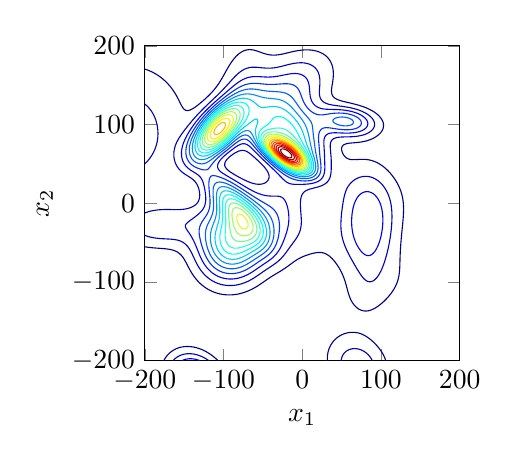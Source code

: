% This file was created by matlab2tikz v0.4.4 running on MATLAB 7.13.
% Copyright (c) 2008--2013, Nico Schlömer <nico.schloemer@gmail.com>
% All rights reserved.
% 
% The latest updates can be retrieved from
%   http://www.mathworks.com/matlabcentral/fileexchange/22022-matlab2tikz
% where you can also make suggestions and rate matlab2tikz.
% 
%
% defining custom colors
\definecolor{mycolor1}{rgb}{0,0,0.562}%
\definecolor{mycolor2}{rgb}{0,0,0.938}%
\definecolor{mycolor3}{rgb}{0,0.188,1}%
\definecolor{mycolor4}{rgb}{0,0.375,1}%
\definecolor{mycolor5}{rgb}{0,0.562,1}%
\definecolor{mycolor6}{rgb}{0,0.812,1}%
\definecolor{mycolor7}{rgb}{0,1,1}%
\definecolor{mycolor8}{rgb}{0.188,1,0.812}%
\definecolor{mycolor9}{rgb}{0.438,1,0.562}%
\definecolor{mycolor10}{rgb}{0.625,1,0.375}%
\definecolor{mycolor11}{rgb}{0.875,1,0.125}%
\definecolor{mycolor12}{rgb}{1,0.938,0}%
\definecolor{mycolor13}{rgb}{1,0.75,0}%
\definecolor{mycolor14}{rgb}{1,0.312,0}%
\definecolor{mycolor15}{rgb}{1,0.125,0}%
\definecolor{mycolor16}{rgb}{0.875,0,0}%
\definecolor{mycolor17}{rgb}{0.688,0,0}%
%
\begin{tikzpicture}

\begin{axis}[%
width=4cm,
height=4cm,
colormap/jet,
unbounded coords=jump,
scale only axis,
xmin=-200,
xmax=200,
xlabel={$x_1$},
ymin=-200,
ymax=200,
ylabel={$x_2$}
]

\addplot[area legend,solid,draw=mycolor1,forget plot]
table[row sep=crcr]{
x y\\
-175.902 -200 \\
-174.838 -198 \\
-174 -196.664 \\
-173.571 -196 \\
-172.092 -194 \\
-172 -193.886 \\
-170.367 -192 \\
-170 -191.615 \\
-168.307 -190 \\
-168 -189.727 \\
-166 -188.14 \\
-165.8 -188 \\
-164 -186.782 \\
-162.62 -186 \\
-162 -185.652 \\
-160 -184.69 \\
-158.213 -184 \\
-158 -183.916 \\
-156 -183.25 \\
-154 -182.737 \\
-152 -182.359 \\
-150 -182.099 \\
-148.704 -182 \\
-148 -181.941 \\
-146 -181.881 \\
-144 -181.927 \\
-143.036 -182 \\
-142 -182.069 \\
-140 -182.292 \\
-138 -182.608 \\
-136 -183.022 \\
-134 -183.541 \\
-132.534 -184 \\
-132 -184.153 \\
-130 -184.818 \\
-128 -185.608 \\
-127.128 -186 \\
-126 -186.474 \\
-124 -187.433 \\
-122.955 -188 \\
-122 -188.492 \\
-120 -189.653 \\
-119.455 -190 \\
-118 -190.896 \\
-116.403 -192 \\
-116 -192.273 \\
-114 -193.747 \\
-113.68 -194 \\
-112 -195.325 \\
-111.208 -196 \\
-110 -197.039 \\
-108.952 -198 \\
-108 -198.893 \\
-106.877 -200 \\
NaN NaN \\
};


\addplot[area legend,solid,draw=mycolor1,forget plot]
table[row sep=crcr]{
x y\\
31.95 -200 \\
31.851 -198 \\
31.862 -196 \\
31.984 -194 \\
32 -193.861 \\
32.211 -192 \\
32.554 -190 \\
33.021 -188 \\
33.622 -186 \\
34 -184.96 \\
34.358 -184 \\
35.242 -182 \\
36 -180.54 \\
36.296 -180 \\
37.534 -178 \\
38 -177.325 \\
38.992 -176 \\
40 -174.777 \\
40.709 -174 \\
42 -172.679 \\
42.752 -172 \\
44 -170.918 \\
45.228 -170 \\
46 -169.431 \\
48 -168.179 \\
48.338 -168 \\
50 -167.099 \\
52 -166.221 \\
52.618 -166 \\
54 -165.475 \\
56 -164.878 \\
58 -164.433 \\
60 -164.124 \\
61.349 -164 \\
62 -163.932 \\
64 -163.858 \\
66 -163.923 \\
66.743 -164 \\
68 -164.114 \\
70 -164.429 \\
72 -164.895 \\
74 -165.534 \\
75.128 -166 \\
76 -166.323 \\
78 -167.245 \\
79.332 -168 \\
80 -168.347 \\
82 -169.579 \\
82.587 -170 \\
84 -170.948 \\
85.361 -172 \\
86 -172.471 \\
87.836 -174 \\
88 -174.132 \\
90 -175.921 \\
90.081 -176 \\
92 -177.851 \\
92.144 -178 \\
94 -179.945 \\
94.049 -180 \\
95.813 -182 \\
96 -182.22 \\
97.445 -184 \\
98 -184.722 \\
98.95 -186 \\
100 -187.52 \\
100.325 -188 \\
101.584 -190 \\
102 -190.725 \\
102.728 -192 \\
103.747 -194 \\
104 -194.555 \\
104.664 -196 \\
105.462 -198 \\
106 -199.584 \\
106.145 -200 \\
NaN NaN \\
};


\addplot[area legend,solid,draw=mycolor1,forget plot]
table[row sep=crcr]{
x y\\
-200 170.462 \\
-198.612 170 \\
-198 169.796 \\
-196 169.063 \\
-194 168.249 \\
-193.439 168 \\
-192 167.36 \\
-190 166.388 \\
-189.261 166 \\
-188 165.332 \\
-186 164.184 \\
-185.7 164 \\
-184 162.945 \\
-182.584 162 \\
-182 161.603 \\
-180 160.156 \\
-179.796 160 \\
-178 158.596 \\
-177.28 158 \\
-176 156.912 \\
-174.981 156 \\
-174 155.095 \\
-172.868 154 \\
-172 153.131 \\
-170.917 152 \\
-170 151.006 \\
-169.107 150 \\
-168 148.7 \\
-167.423 148 \\
-166 146.192 \\
-165.854 146 \\
-164.386 144 \\
-164 143.447 \\
-163.012 142 \\
-162 140.434 \\
-161.725 140 \\
-160.514 138 \\
-160 137.104 \\
-159.373 136 \\
-158.296 134 \\
-158 133.425 \\
-157.265 132 \\
-156.279 130 \\
-156 129.418 \\
-155.303 128 \\
-154.329 126 \\
-154 125.332 \\
-153.29 124 \\
-152.141 122 \\
-152 121.777 \\
-150.611 120 \\
-150 119.364 \\
-148 118.087 \\
-147.619 118 \\
-146 117.732 \\
-144 117.967 \\
-143.912 118 \\
-142 118.674 \\
-140 119.634 \\
-139.408 120 \\
-138 120.83 \\
-136.214 122 \\
-136 122.134 \\
-134 123.603 \\
-133.499 124 \\
-132 125.156 \\
-130.962 126 \\
-130 126.765 \\
-128.516 128 \\
-128 128.424 \\
-126.156 130 \\
-126 130.133 \\
-124 131.913 \\
-123.905 132 \\
-122 133.766 \\
-121.752 134 \\
-120 135.677 \\
-119.669 136 \\
-118 137.658 \\
-117.662 138 \\
-116 139.722 \\
-115.736 140 \\
-114 141.883 \\
-113.894 142 \\
-112.159 144 \\
-112 144.191 \\
-110.532 146 \\
-110 146.676 \\
-108.984 148 \\
-108 149.323 \\
-107.507 150 \\
-106.102 152 \\
-106 152.154 \\
-104.81 154 \\
-104 155.277 \\
-103.55 156 \\
-102.348 158 \\
-102 158.598 \\
-101.198 160 \\
-100.052 162 \\
-100 162.094 \\
-98.959 164 \\
-98 165.719 \\
-97.843 166 \\
-96.746 168 \\
-96 169.33 \\
-95.619 170 \\
-94.473 172 \\
-94 172.811 \\
-93.29 174 \\
-92.052 176 \\
-92 176.084 \\
-90.762 178 \\
-90 179.136 \\
-89.388 180 \\
-88 181.899 \\
-87.921 182 \\
-86.327 184 \\
-86 184.401 \\
-84.569 186 \\
-84 186.622 \\
-82.589 188 \\
-82 188.567 \\
-80.288 190 \\
-80 190.239 \\
-78 191.655 \\
-77.406 192 \\
-76 192.82 \\
-74 193.729 \\
-73.191 194 \\
-72 194.407 \\
-70 194.86 \\
-68 195.092 \\
-66 195.121 \\
-64 194.963 \\
-62 194.636 \\
-60 194.159 \\
-59.474 194 \\
-58 193.581 \\
-56 192.921 \\
-54 192.195 \\
-53.487 192 \\
-52 191.475 \\
-50 190.77 \\
-48 190.098 \\
-47.683 190 \\
-46 189.525 \\
-44 189.042 \\
-42 188.657 \\
-40 188.383 \\
-38 188.224 \\
-36 188.181 \\
-34 188.247 \\
-32 188.411 \\
-30 188.661 \\
-28 188.981 \\
-26 189.355 \\
-24 189.77 \\
-22.967 190 \\
-22 190.226 \\
-20 190.714 \\
-18 191.201 \\
-16 191.68 \\
-14.618 192 \\
-14 192.151 \\
-12 192.618 \\
-10 193.051 \\
-8 193.445 \\
-6 193.795 \\
-4.654 194 \\
-4 194.106 \\
-2 194.377 \\
0 194.592 \\
2 194.746 \\
4 194.837 \\
6 194.862 \\
8 194.816 \\
10 194.694 \\
12 194.49 \\
14 194.196 \\
15.02 194 \\
16 193.812 \\
18 193.329 \\
20 192.726 \\
21.964 192 \\
22 191.986 \\
24 191.107 \\
26 190.046 \\
26.078 190 \\
28 188.777 \\
29.056 188 \\
30 187.241 \\
31.369 186 \\
32 185.359 \\
33.212 184 \\
34 182.981 \\
34.703 182 \\
35.91 180 \\
36 179.824 \\
36.892 178 \\
37.674 176 \\
38 174.955 \\
38.292 174 \\
38.767 172 \\
39.11 170 \\
39.337 168 \\
39.461 166 \\
39.494 164 \\
39.445 162 \\
39.324 160 \\
39.139 158 \\
38.897 156 \\
38.61 154 \\
38.29 152 \\
38 150.28 \\
37.956 150 \\
37.647 148 \\
37.378 146 \\
37.192 144 \\
37.148 142 \\
37.329 140 \\
37.847 138 \\
38 137.688 \\
38.92 136 \\
40 134.804 \\
40.815 134 \\
42 133.218 \\
44 132.045 \\
44.085 132 \\
46 131.261 \\
48 130.553 \\
49.664 130 \\
50 129.914 \\
52 129.423 \\
54 128.939 \\
56 128.45 \\
57.792 128 \\
58 127.958 \\
60 127.538 \\
62 127.09 \\
64 126.605 \\
66 126.074 \\
66.263 126 \\
68 125.582 \\
70 125.05 \\
72 124.454 \\
73.379 124 \\
74 123.817 \\
76 123.181 \\
78 122.459 \\
79.152 122 \\
80 121.685 \\
82 120.875 \\
83.89 120 \\
84 119.951 \\
86 119.005 \\
87.854 118 \\
88 117.92 \\
90 116.77 \\
91.209 116 \\
92 115.469 \\
94 114.012 \\
94.016 114 \\
96 112.357 \\
96.409 112 \\
98 110.403 \\
98.391 110 \\
99.995 108 \\
100 107.993 \\
101.297 106 \\
102 104.488 \\
102.238 104 \\
102.89 102 \\
103.212 100 \\
103.218 98 \\
102.901 96 \\
102.234 94 \\
102 93.53 \\
101.232 92 \\
100 90.244 \\
99.82 90 \\
98 88.014 \\
97.986 88 \\
96 86.261 \\
95.663 86 \\
94 84.791 \\
92.726 84 \\
92 83.549 \\
90 82.472 \\
88.96 82 \\
88 81.531 \\
86 80.703 \\
84 80.039 \\
83.864 80 \\
82 79.378 \\
80 78.843 \\
78 78.418 \\
76 78.08 \\
75.42 78 \\
74 77.75 \\
72 77.465 \\
70 77.237 \\
68 77.047 \\
66 76.879 \\
64 76.717 \\
62 76.544 \\
60 76.337 \\
58 76.072 \\
57.585 76 \\
56 75.584 \\
54 74.858 \\
52.308 74 \\
52 73.719 \\
50.603 72 \\
50 70.07 \\
49.983 70 \\
49.996 68 \\
50 67.977 \\
50.432 66 \\
51.163 64 \\
52 62.244 \\
52.146 62 \\
53.576 60 \\
54 59.48 \\
55.641 58 \\
56 57.711 \\
58 56.597 \\
59.724 56 \\
60 55.914 \\
62 55.554 \\
64 55.402 \\
66 55.387 \\
68 55.455 \\
70 55.562 \\
72 55.675 \\
74 55.766 \\
76 55.813 \\
78 55.799 \\
80 55.709 \\
82 55.53 \\
84 55.251 \\
86 54.863 \\
88 54.354 \\
89.119 54 \\
90 53.733 \\
92 52.999 \\
94 52.121 \\
94.242 52 \\
96 51.135 \\
97.991 50 \\
98 49.995 \\
100 48.741 \\
101.055 48 \\
102 47.334 \\
103.717 46 \\
104 45.777 \\
106 44.071 \\
106.079 44 \\
108 42.21 \\
108.212 42 \\
110 40.175 \\
110.164 40 \\
111.962 38 \\
112 37.956 \\
113.633 36 \\
114 35.537 \\
115.188 34 \\
116 32.882 \\
116.633 32 \\
117.969 30 \\
118 29.951 \\
119.233 28 \\
120 26.673 \\
120.392 26 \\
121.472 24 \\
122 22.925 \\
122.464 22 \\
123.378 20 \\
124 18.477 \\
124.201 18 \\
124.965 16 \\
125.632 14 \\
126 12.745 \\
126.228 12 \\
126.764 10 \\
127.219 8 \\
127.598 6 \\
127.908 4 \\
128 3.263 \\
128.168 2 \\
128.374 0 \\
128.522 -2 \\
128.618 -4 \\
128.668 -6 \\
128.675 -8 \\
128.645 -10 \\
128.582 -12 \\
128.49 -14 \\
128.372 -16 \\
128.233 -18 \\
128.075 -20 \\
128 -20.859 \\
127.909 -22 \\
127.738 -24 \\
127.558 -26 \\
127.37 -28 \\
127.176 -30 \\
126.977 -32 \\
126.776 -34 \\
126.574 -36 \\
126.372 -38 \\
126.171 -40 \\
126 -41.729 \\
125.975 -42 \\
125.796 -44 \\
125.621 -46 \\
125.452 -48 \\
125.289 -50 \\
125.134 -52 \\
124.987 -54 \\
124.849 -56 \\
124.722 -58 \\
124.606 -60 \\
124.501 -62 \\
124.408 -64 \\
124.326 -66 \\
124.254 -68 \\
124.191 -70 \\
124.134 -72 \\
124.08 -74 \\
124.025 -76 \\
124 -76.832 \\
123.966 -78 \\
123.897 -80 \\
123.808 -82 \\
123.692 -84 \\
123.541 -86 \\
123.344 -88 \\
123.092 -90 \\
122.774 -92 \\
122.381 -94 \\
122 -95.599 \\
121.906 -96 \\
121.356 -98 \\
120.704 -100 \\
120 -101.847 \\
119.942 -102 \\
119.092 -104 \\
118.116 -106 \\
118 -106.216 \\
117.043 -108 \\
116 -109.736 \\
115.842 -110 \\
114.537 -112 \\
114 -112.754 \\
113.113 -114 \\
112 -115.444 \\
111.57 -116 \\
110 -117.895 \\
109.912 -118 \\
108.143 -120 \\
108 -120.154 \\
106.256 -122 \\
106 -122.259 \\
104.241 -124 \\
104 -124.23 \\
102.086 -126 \\
102 -126.077 \\
100 -127.804 \\
99.759 -128 \\
98 -129.41 \\
97.203 -130 \\
96 -130.888 \\
94.335 -132 \\
94 -132.226 \\
92 -133.424 \\
90.876 -134 \\
90 -134.463 \\
88 -135.334 \\
86.031 -136 \\
86 -136.011 \\
84 -136.51 \\
82 -136.79 \\
80 -136.841 \\
78 -136.648 \\
76 -136.19 \\
75.465 -136 \\
74 -135.471 \\
72 -134.454 \\
71.3 -134 \\
70 -133.118 \\
68.653 -132 \\
68 -131.418 \\
66.628 -130 \\
66 -129.288 \\
64.984 -128 \\
64 -126.601 \\
63.611 -126 \\
62.449 -124 \\
62 -123.127 \\
61.45 -122 \\
60.585 -120 \\
60 -118.467 \\
59.827 -118 \\
59.143 -116 \\
58.528 -114 \\
58 -112.135 \\
57.962 -112 \\
57.409 -110 \\
56.875 -108 \\
56.348 -106 \\
56 -104.703 \\
55.808 -104 \\
55.234 -102 \\
54.638 -100 \\
54.013 -98 \\
54 -97.961 \\
53.315 -96 \\
52.577 -94 \\
52 -92.523 \\
51.786 -92 \\
50.913 -90 \\
50.001 -88 \\
50 -87.999 \\
48.978 -86 \\
48 -84.147 \\
47.917 -84 \\
46.743 -82 \\
46 -80.765 \\
45.505 -80 \\
44.183 -78 \\
44 -77.728 \\
42.735 -76 \\
42 -75.002 \\
41.186 -74 \\
40 -72.543 \\
39.505 -72 \\
38 -70.346 \\
37.64 -70 \\
36 -68.411 \\
35.503 -68 \\
34 -66.744 \\
32.922 -66 \\
32 -65.354 \\
30 -64.249 \\
29.396 -64 \\
28 -63.417 \\
26 -62.853 \\
24 -62.536 \\
22 -62.431 \\
20 -62.504 \\
18 -62.722 \\
16 -63.055 \\
14 -63.48 \\
12 -63.978 \\
11.924 -64 \\
10 -64.53 \\
8 -65.136 \\
6 -65.794 \\
5.436 -66 \\
4 -66.508 \\
2 -67.285 \\
0.319 -68 \\
0 -68.133 \\
-2 -69.072 \\
-3.8 -70 \\
-4 -70.101 \\
-6 -71.244 \\
-7.205 -72 \\
-8 -72.49 \\
-10 -73.832 \\
-10.229 -74 \\
-12 -75.262 \\
-12.982 -76 \\
-14 -76.74 \\
-15.68 -78 \\
-16 -78.232 \\
-18 -79.713 \\
-18.384 -80 \\
-20 -81.161 \\
-21.195 -82 \\
-22 -82.547 \\
-24 -83.869 \\
-24.2 -84 \\
-26 -85.155 \\
-27.378 -86 \\
-28 -86.38 \\
-30 -87.581 \\
-30.71 -88 \\
-32 -88.773 \\
-34 -89.945 \\
-34.093 -90 \\
-36 -91.171 \\
-37.364 -92 \\
-38 -92.401 \\
-40 -93.675 \\
-40.502 -94 \\
-42 -95.004 \\
-43.493 -96 \\
-44 -96.35 \\
-46 -97.732 \\
-46.388 -98 \\
-48 -99.142 \\
-49.243 -100 \\
-50 -100.535 \\
-52 -101.901 \\
-52.149 -102 \\
-54 -103.261 \\
-55.15 -104 \\
-56 -104.557 \\
-58 -105.791 \\
-58.356 -106 \\
-60 -106.987 \\
-61.853 -108 \\
-62 -108.083 \\
-64 -109.148 \\
-65.788 -110 \\
-66 -110.105 \\
-68 -111.028 \\
-70 -111.845 \\
-70.418 -112 \\
-72 -112.62 \\
-74 -113.312 \\
-76 -113.915 \\
-76.319 -114 \\
-78 -114.479 \\
-80 -114.966 \\
-82 -115.374 \\
-84 -115.707 \\
-86 -115.969 \\
-86.324 -116 \\
-88 -116.178 \\
-90 -116.315 \\
-92 -116.38 \\
-94 -116.371 \\
-96 -116.288 \\
-98 -116.128 \\
-99.08 -116 \\
-100 -115.899 \\
-102 -115.606 \\
-104 -115.232 \\
-106 -114.77 \\
-108 -114.213 \\
-108.663 -114 \\
-110 -113.59 \\
-112 -112.879 \\
-114 -112.049 \\
-114.108 -112 \\
-116 -111.159 \\
-118 -110.133 \\
-118.239 -110 \\
-120 -109.027 \\
-121.645 -108 \\
-122 -107.779 \\
-124 -106.421 \\
-124.569 -106 \\
-126 -104.927 \\
-127.137 -104 \\
-128 -103.278 \\
-129.423 -102 \\
-130 -101.464 \\
-131.485 -100 \\
-132 -99.468 \\
-133.359 -98 \\
-134 -97.268 \\
-135.074 -96 \\
-136 -94.833 \\
-136.647 -94 \\
-138 -92.125 \\
-138.089 -92 \\
-139.45 -90 \\
-140 -89.127 \\
-140.714 -88 \\
-141.885 -86 \\
-142 -85.793 \\
-143.024 -84 \\
-144 -82.147 \\
-144.08 -82 \\
-145.142 -80 \\
-146 -78.29 \\
-146.153 -78 \\
-147.205 -76 \\
-148 -74.463 \\
-148.257 -74 \\
-149.397 -72 \\
-150 -70.976 \\
-150.631 -70 \\
-152 -68.003 \\
-152.002 -68 \\
-153.671 -66 \\
-154 -65.641 \\
-155.726 -64 \\
-156 -63.765 \\
-158 -62.305 \\
-158.496 -62 \\
-160 -61.175 \\
-162 -60.271 \\
-162.729 -60 \\
-164 -59.578 \\
-166 -59.039 \\
-168 -58.605 \\
-170 -58.256 \\
-171.805 -58 \\
-172 -57.975 \\
-174 -57.761 \\
-176 -57.581 \\
-178 -57.423 \\
-180 -57.279 \\
-182 -57.139 \\
-184 -56.998 \\
-186 -56.849 \\
-188 -56.687 \\
-190 -56.507 \\
-192 -56.305 \\
-194 -56.077 \\
-194.602 -56 \\
-196 -55.831 \\
-198 -55.558 \\
-200 -55.251 \\
NaN NaN \\
};


\addplot[area legend,solid,draw=blue!75!black,forget plot]
table[row sep=crcr]{
x y\\
-164.332 -200 \\
-164 -199.629 \\
-162.378 -198 \\
-162 -197.655 \\
-160 -196.06 \\
-159.914 -196 \\
-158 -194.748 \\
-156.593 -194 \\
-156 -193.693 \\
-154 -192.836 \\
-152 -192.178 \\
-151.287 -192 \\
-150 -191.671 \\
-148 -191.31 \\
-146 -191.092 \\
-144 -191.006 \\
-142 -191.043 \\
-140 -191.2 \\
-138 -191.474 \\
-136 -191.867 \\
-135.479 -192 \\
-134 -192.351 \\
-132 -192.942 \\
-130 -193.661 \\
-129.193 -194 \\
-128 -194.477 \\
-126 -195.406 \\
-124.883 -196 \\
-124 -196.456 \\
-122 -197.623 \\
-121.417 -198 \\
-120 -198.905 \\
-118.469 -200 \\
NaN NaN \\
};


\addplot[area legend,solid,draw=blue!75!black,forget plot]
table[row sep=crcr]{
x y\\
49.424 -200 \\
49.663 -198 \\
50 -196.56 \\
50.143 -196 \\
50.916 -194 \\
51.992 -192 \\
52 -191.988 \\
53.54 -190 \\
54 -189.513 \\
55.721 -188 \\
56 -187.789 \\
58 -186.564 \\
59.227 -186 \\
60 -185.678 \\
62 -185.083 \\
64 -184.722 \\
66 -184.575 \\
68 -184.63 \\
70 -184.875 \\
72 -185.309 \\
74 -185.931 \\
74.17 -186 \\
76 -186.767 \\
78 -187.805 \\
78.316 -188 \\
80 -189.098 \\
81.191 -190 \\
82 -190.663 \\
83.442 -192 \\
84 -192.572 \\
85.259 -194 \\
86 -194.953 \\
86.751 -196 \\
87.982 -198 \\
88 -198.036 \\
88.95 -200 \\
NaN NaN \\
};


\addplot[area legend,solid,draw=blue!75!black,forget plot]
table[row sep=crcr]{
x y\\
-200 126.109 \\
-199.865 126 \\
-198 124.413 \\
-197.555 124 \\
-196 122.467 \\
-195.561 122 \\
-194 120.223 \\
-193.817 120 \\
-192.287 118 \\
-192 117.595 \\
-190.935 116 \\
-190 114.473 \\
-189.725 114 \\
-188.658 112 \\
-188 110.636 \\
-187.706 110 \\
-186.87 108 \\
-186.127 106 \\
-186 105.612 \\
-185.487 104 \\
-184.933 102 \\
-184.461 100 \\
-184.069 98 \\
-184 97.563 \\
-183.757 96 \\
-183.521 94 \\
-183.358 92 \\
-183.269 90 \\
-183.252 88 \\
-183.308 86 \\
-183.439 84 \\
-183.647 82 \\
-183.933 80 \\
-184 79.632 \\
-184.296 78 \\
-184.739 76 \\
-185.268 74 \\
-185.889 72 \\
-186 71.685 \\
-186.594 70 \\
-187.395 68 \\
-188 66.655 \\
-188.297 66 \\
-189.3 64 \\
-190 62.736 \\
-190.415 62 \\
-191.646 60 \\
-192 59.47 \\
-193.009 58 \\
-194 56.665 \\
-194.512 56 \\
-196 54.199 \\
-196.172 54 \\
-198 52.015 \\
-198.014 52 \\
-200 50.069 \\
NaN NaN \\
};


\addplot[area legend,solid,draw=blue!75!black,forget plot]
table[row sep=crcr]{
x y\\
-200 -12.383 \\
-199.078 -12 \\
-198 -11.579 \\
-196 -10.894 \\
-194 -10.309 \\
-192.782 -10 \\
-192 -9.807 \\
-190 -9.38 \\
-188 -9.023 \\
-186 -8.728 \\
-184 -8.488 \\
-182 -8.298 \\
-180 -8.152 \\
-178 -8.046 \\
-176.722 -8 \\
-176 -7.974 \\
-174 -7.932 \\
-172 -7.917 \\
-170 -7.923 \\
-168 -7.945 \\
-166 -7.976 \\
-164.521 -8 \\
-164 -8.008 \\
-162 -8.035 \\
-160 -8.046 \\
-158 -8.033 \\
-156.629 -8 \\
-156 -7.984 \\
-154 -7.887 \\
-152 -7.729 \\
-150 -7.498 \\
-148 -7.179 \\
-146 -6.76 \\
-144 -6.226 \\
-143.323 -6 \\
-142 -5.542 \\
-140 -4.691 \\
-138.667 -4 \\
-138 -3.629 \\
-136 -2.267 \\
-135.679 -2 \\
-134 -0.416 \\
-133.644 0 \\
-132.227 2 \\
-132 2.411 \\
-131.301 4 \\
-130.695 6 \\
-130.342 8 \\
-130.21 10 \\
-130.266 12 \\
-130.483 14 \\
-130.836 16 \\
-131.312 18 \\
-131.906 20 \\
-132 20.261 \\
-132.721 22 \\
-133.695 24 \\
-134 24.535 \\
-134.966 26 \\
-136 27.359 \\
-136.561 28 \\
-138 29.447 \\
-138.622 30 \\
-140 31.106 \\
-141.215 32 \\
-142 32.536 \\
-144 33.844 \\
-144.247 34 \\
-146 35.076 \\
-147.454 36 \\
-148 36.351 \\
-150 37.694 \\
-150.437 38 \\
-152 39.173 \\
-153.026 40 \\
-154 40.876 \\
-155.186 42 \\
-156 42.899 \\
-156.976 44 \\
-158 45.408 \\
-158.438 46 \\
-159.644 48 \\
-160 48.751 \\
-160.642 50 \\
-161.433 52 \\
-162 53.966 \\
-162.011 54 \\
-162.519 56 \\
-162.857 58 \\
-163.051 60 \\
-163.115 62 \\
-163.055 64 \\
-162.871 66 \\
-162.551 68 \\
-162.076 70 \\
-162 70.245 \\
-161.566 72 \\
-160.915 74 \\
-160.053 76 \\
-160 76.104 \\
-159.204 78 \\
-158.121 80 \\
-158 80.192 \\
-157.045 82 \\
-156 83.593 \\
-155.772 84 \\
-154.48 86 \\
-154 86.638 \\
-153.115 88 \\
-152 89.467 \\
-151.646 90 \\
-150.132 92 \\
-150 92.159 \\
-148.648 94 \\
-148 94.781 \\
-147.099 96 \\
-146 97.327 \\
-145.498 98 \\
-144 99.807 \\
-143.854 100 \\
-142.218 102 \\
-142 102.247 \\
-140.57 104 \\
-140 104.642 \\
-138.874 106 \\
-138 106.974 \\
-137.131 108 \\
-136 109.244 \\
-135.345 110 \\
-134 111.455 \\
-133.515 112 \\
-132 113.611 \\
-131.644 114 \\
-130 115.716 \\
-129.734 116 \\
-128 117.776 \\
-127.784 118 \\
-126 119.795 \\
-125.797 120 \\
-124 121.779 \\
-123.777 122 \\
-122 123.734 \\
-121.725 124 \\
-120 125.664 \\
-119.647 126 \\
-118 127.576 \\
-117.55 128 \\
-116 129.477 \\
-115.439 130 \\
-114 131.371 \\
-113.325 132 \\
-112 133.268 \\
-111.216 134 \\
-110 135.175 \\
-109.123 136 \\
-108 137.1 \\
-107.055 138 \\
-106 139.051 \\
-105.02 140 \\
-104 141.038 \\
-103.025 142 \\
-102 143.067 \\
-101.073 144 \\
-100 145.142 \\
-99.164 146 \\
-98 147.265 \\
-97.296 148 \\
-96 149.432 \\
-95.462 150 \\
-94 151.633 \\
-93.654 152 \\
-92 153.851 \\
-91.859 154 \\
-90.062 156 \\
-90 156.073 \\
-88.241 158 \\
-88 158.275 \\
-86.365 160 \\
-86 160.4 \\
-84.399 162 \\
-84 162.413 \\
-82.293 164 \\
-82 164.281 \\
-80 165.977 \\
-79.969 166 \\
-78 167.514 \\
-77.249 168 \\
-76 168.84 \\
-74 169.941 \\
-73.869 170 \\
-72 170.878 \\
-70 171.595 \\
-68.463 172 \\
-68 172.128 \\
-66 172.512 \\
-64 172.739 \\
-62 172.834 \\
-60 172.821 \\
-58 172.724 \\
-56 172.566 \\
-54 172.371 \\
-52 172.162 \\
-50.399 172 \\
-50 171.963 \\
-48 171.799 \\
-46 171.676 \\
-44 171.608 \\
-42 171.604 \\
-40 171.671 \\
-38 171.812 \\
-36.232 172 \\
-36 172.026 \\
-34 172.319 \\
-32 172.675 \\
-30 173.082 \\
-28 173.531 \\
-26.045 174 \\
-26 174.011 \\
-24 174.527 \\
-22 175.048 \\
-20 175.563 \\
-18.248 176 \\
-18 176.064 \\
-16 176.55 \\
-14 176.999 \\
-12 177.402 \\
-10 177.752 \\
-8.278 178 \\
-8 178.041 \\
-6 178.265 \\
-4 178.41 \\
-2 178.467 \\
0 178.427 \\
2 178.279 \\
4 178.011 \\
4.057 178 \\
6 177.605 \\
8 177.039 \\
10 176.29 \\
10.628 176 \\
12 175.306 \\
14 174.046 \\
14.062 174 \\
16 172.376 \\
16.384 172 \\
18 170.134 \\
18.103 170 \\
19.391 168 \\
20 166.807 \\
20.377 166 \\
21.116 164 \\
21.66 162 \\
22 160.216 \\
22.039 160 \\
22.281 158 \\
22.408 156 \\
22.44 154 \\
22.395 152 \\
22.291 150 \\
22.151 148 \\
22 146.048 \\
21.996 146 \\
21.86 144 \\
21.77 142 \\
21.765 140 \\
21.892 138 \\
22 137.313 \\
22.218 136 \\
22.827 134 \\
23.817 132 \\
24 131.748 \\
25.425 130 \\
26 129.501 \\
28 128.017 \\
28.027 128 \\
30 127.05 \\
32 126.267 \\
32.804 126 \\
34 125.685 \\
36 125.237 \\
38 124.856 \\
40 124.522 \\
42 124.219 \\
43.524 124 \\
44 123.942 \\
46 123.7 \\
48 123.454 \\
50 123.197 \\
52 122.922 \\
54 122.621 \\
56 122.29 \\
57.57 122 \\
58 121.929 \\
60 121.562 \\
62 121.151 \\
64 120.688 \\
66 120.164 \\
66.572 120 \\
68 119.612 \\
70 119.005 \\
72 118.317 \\
72.842 118 \\
74 117.568 \\
76 116.743 \\
77.607 116 \\
78 115.812 \\
80 114.784 \\
81.376 114 \\
82 113.614 \\
84 112.282 \\
84.398 112 \\
86 110.705 \\
86.824 110 \\
88 108.78 \\
88.729 108 \\
90 106.226 \\
90.161 106 \\
91.175 104 \\
91.751 102 \\
91.908 100 \\
91.633 98 \\
90.884 96 \\
90 94.605 \\
89.593 94 \\
88 92.319 \\
87.665 92 \\
86 90.725 \\
84.902 90 \\
84 89.477 \\
82 88.475 \\
80.876 88 \\
80 87.647 \\
78 86.955 \\
76 86.392 \\
74.299 86 \\
74 85.929 \\
72 85.525 \\
70 85.202 \\
68 84.949 \\
66 84.753 \\
64 84.605 \\
62 84.496 \\
60 84.418 \\
58 84.362 \\
56 84.319 \\
54 84.278 \\
52 84.228 \\
50 84.154 \\
48 84.037 \\
47.579 84 \\
46 83.822 \\
44 83.474 \\
42 82.943 \\
40 82.142 \\
39.738 82 \\
38 80.598 \\
37.455 80 \\
36.35 78 \\
36 76.806 \\
35.805 76 \\
35.59 74 \\
35.558 72 \\
35.639 70 \\
35.784 68 \\
35.96 66 \\
36 65.553 \\
36.156 64 \\
36.344 62 \\
36.51 60 \\
36.646 58 \\
36.751 56 \\
36.824 54 \\
36.87 52 \\
36.891 50 \\
36.892 48 \\
36.871 46 \\
36.824 44 \\
36.741 42 \\
36.604 40 \\
36.385 38 \\
36.043 36 \\
36 35.822 \\
35.608 34 \\
34.955 32 \\
34 30.089 \\
33.957 30 \\
32.635 28 \\
32 27.305 \\
30.704 26 \\
30 25.438 \\
28 24.069 \\
27.885 24 \\
26 22.979 \\
24 22.126 \\
23.661 22 \\
22 21.377 \\
20 20.746 \\
18 20.214 \\
17.102 20 \\
16 19.694 \\
14 19.17 \\
12 18.659 \\
10 18.138 \\
9.497 18 \\
8 17.45 \\
6 16.624 \\
4.679 16 \\
4 15.546 \\
2 14.003 \\
1.997 14 \\
0.385 12 \\
0 11.296 \\
-0.658 10 \\
-1.352 8 \\
-1.816 6 \\
-2 4.774 \\
-2.112 4 \\
-2.281 2 \\
-2.357 0 \\
-2.359 -2 \\
-2.304 -4 \\
-2.206 -6 \\
-2.078 -8 \\
-2 -9.052 \\
-1.927 -10 \\
-1.762 -12 \\
-1.598 -14 \\
-1.444 -16 \\
-1.312 -18 \\
-1.213 -20 \\
-1.159 -22 \\
-1.163 -24 \\
-1.238 -26 \\
-1.399 -28 \\
-1.663 -30 \\
-2 -31.761 \\
-2.045 -32 \\
-2.535 -34 \\
-3.174 -36 \\
-3.981 -38 \\
-4 -38.039 \\
-4.906 -40 \\
-6 -41.969 \\
-6.017 -42 \\
-7.222 -44 \\
-8 -45.133 \\
-8.561 -46 \\
-9.999 -48 \\
-10 -48.002 \\
-11.438 -50 \\
-12 -50.723 \\
-12.907 -52 \\
-14 -53.439 \\
-14.387 -54 \\
-15.853 -56 \\
-16 -56.19 \\
-17.275 -58 \\
-18 -58.963 \\
-18.718 -60 \\
-20 -61.718 \\
-20.197 -62 \\
-21.7 -64 \\
-22 -64.369 \\
-23.274 -66 \\
-24 -66.85 \\
-24.967 -68 \\
-26 -69.124 \\
-26.812 -70 \\
-28 -71.182 \\
-28.845 -72 \\
-30 -73.042 \\
-31.108 -74 \\
-32 -74.731 \\
-33.63 -76 \\
-34 -76.278 \\
-36 -77.724 \\
-36.396 -78 \\
-38 -79.106 \\
-39.348 -80 \\
-40 -80.434 \\
-42 -81.745 \\
-42.391 -82 \\
-44 -83.071 \\
-45.41 -84 \\
-46 -84.399 \\
-48 -85.753 \\
-48.362 -86 \\
-50 -87.145 \\
-51.235 -88 \\
-52 -88.542 \\
-54 -89.934 \\
-54.095 -90 \\
-56 -91.338 \\
-56.98 -92 \\
-58 -92.699 \\
-60 -93.999 \\
-60.001 -94 \\
-62 -95.27 \\
-63.24 -96 \\
-64 -96.454 \\
-66 -97.565 \\
-66.85 -98 \\
-68 -98.6 \\
-70 -99.547 \\
-71.059 -100 \\
-72 -100.413 \\
-74 -101.201 \\
-76 -101.887 \\
-76.374 -102 \\
-78 -102.512 \\
-80 -103.048 \\
-82 -103.493 \\
-84 -103.85 \\
-85.093 -104 \\
-86 -104.132 \\
-88 -104.337 \\
-90 -104.455 \\
-92 -104.486 \\
-94 -104.43 \\
-96 -104.284 \\
-98 -104.045 \\
-98.274 -104 \\
-100 -103.728 \\
-102 -103.316 \\
-104 -102.801 \\
-106 -102.172 \\
-106.472 -102 \\
-108 -101.453 \\
-110 -100.615 \\
-111.276 -100 \\
-112 -99.653 \\
-114 -98.569 \\
-114.933 -98 \\
-116 -97.343 \\
-117.939 -96 \\
-118 -95.957 \\
-120 -94.418 \\
-120.498 -94 \\
-122 -92.69 \\
-122.733 -92 \\
-124 -90.749 \\
-124.713 -90 \\
-126 -88.566 \\
-126.484 -88 \\
-128 -86.103 \\
-128.08 -86 \\
-129.54 -84 \\
-130 -83.319 \\
-130.876 -82 \\
-132 -80.155 \\
-132.094 -80 \\
-133.244 -78 \\
-134 -76.57 \\
-134.306 -76 \\
-135.321 -74 \\
-136 -72.571 \\
-136.28 -72 \\
-137.227 -70 \\
-138 -68.293 \\
-138.14 -68 \\
-139.087 -66 \\
-140 -64.048 \\
-140.024 -64 \\
-141.053 -62 \\
-142 -60.204 \\
-142.119 -60 \\
-143.336 -58 \\
-144 -56.964 \\
-144.701 -56 \\
-146 -54.327 \\
-146.294 -54 \\
-148 -52.229 \\
-148.262 -52 \\
-150 -50.577 \\
-150.862 -50 \\
-152 -49.278 \\
-154 -48.267 \\
-154.665 -48 \\
-156 -47.484 \\
-158 -46.884 \\
-160 -46.43 \\
-162 -46.089 \\
-162.69 -46 \\
-164 -45.832 \\
-166 -45.638 \\
-168 -45.49 \\
-170 -45.371 \\
-172 -45.269 \\
-174 -45.171 \\
-176 -45.068 \\
-178 -44.951 \\
-180 -44.813 \\
-182 -44.647 \\
-184 -44.446 \\
-186 -44.205 \\
-187.436 -44 \\
-188 -43.915 \\
-190 -43.563 \\
-192 -43.152 \\
-194 -42.677 \\
-196 -42.132 \\
-196.434 -42 \\
-198 -41.474 \\
-200 -40.717 \\
NaN NaN \\
};


\addplot[area legend,solid,draw=blue!75!black,forget plot]
table[row sep=crcr]{
x y\\
112 2.195 \\
112.047 2 \\
112.474 0 \\
112.835 -2 \\
113.136 -4 \\
113.383 -6 \\
113.578 -8 \\
113.728 -10 \\
113.835 -12 \\
113.903 -14 \\
113.935 -16 \\
113.933 -18 \\
113.901 -20 \\
113.84 -22 \\
113.752 -24 \\
113.638 -26 \\
113.501 -28 \\
113.34 -30 \\
113.157 -32 \\
112.953 -34 \\
112.728 -36 \\
112.481 -38 \\
112.214 -40 \\
112 -41.492 \\
111.928 -42 \\
111.627 -44 \\
111.306 -46 \\
110.965 -48 \\
110.603 -50 \\
110.22 -52 \\
110 -53.098 \\
109.818 -54 \\
109.4 -56 \\
108.96 -58 \\
108.497 -60 \\
108.012 -62 \\
108 -62.049 \\
107.508 -64 \\
106.98 -66 \\
106.427 -68 \\
106 -69.488 \\
105.848 -70 \\
105.24 -72 \\
104.603 -74 \\
104 -75.811 \\
103.934 -76 \\
103.221 -78 \\
102.47 -80 \\
102 -81.205 \\
101.668 -82 \\
100.803 -84 \\
100 -85.761 \\
99.88 -86 \\
98.851 -88 \\
98 -89.568 \\
97.735 -90 \\
96.462 -92 \\
96 -92.695 \\
94.98 -94 \\
94 -95.204 \\
93.192 -96 \\
92 -97.137 \\
90.767 -98 \\
90 -98.524 \\
88 -99.377 \\
86 -99.695 \\
84 -99.472 \\
82 -98.696 \\
80.955 -98 \\
80 -97.364 \\
78.546 -96 \\
78 -95.492 \\
76.741 -94 \\
76 -93.132 \\
75.19 -92 \\
74 -90.363 \\
73.769 -90 \\
72.463 -88 \\
72 -87.307 \\
71.207 -86 \\
70 -84.048 \\
69.972 -84 \\
68.786 -82 \\
68 -80.693 \\
67.602 -80 \\
66.437 -78 \\
66 -77.257 \\
65.282 -76 \\
64.14 -74 \\
64 -73.755 \\
63.011 -72 \\
62 -70.177 \\
61.902 -70 \\
60.809 -68 \\
60 -66.475 \\
59.747 -66 \\
58.708 -64 \\
58 -62.575 \\
57.71 -62 \\
56.744 -60 \\
56 -58.361 \\
55.832 -58 \\
54.954 -56 \\
54.145 -54 \\
54 -53.612 \\
53.375 -52 \\
52.671 -50 \\
52.043 -48 \\
52 -47.847 \\
51.454 -46 \\
50.939 -44 \\
50.497 -42 \\
50.125 -40 \\
50 -39.186 \\
49.806 -38 \\
49.545 -36 \\
49.347 -34 \\
49.207 -32 \\
49.12 -30 \\
49.082 -28 \\
49.088 -26 \\
49.134 -24 \\
49.217 -22 \\
49.331 -20 \\
49.475 -18 \\
49.646 -16 \\
49.84 -14 \\
50 -12.52 \\
50.053 -12 \\
50.276 -10 \\
50.519 -8 \\
50.779 -6 \\
51.058 -4 \\
51.355 -2 \\
51.672 0 \\
52 1.924 \\
52.013 2 \\
52.365 4 \\
52.75 6 \\
53.175 8 \\
53.655 10 \\
54 11.28 \\
54.197 12 \\
54.812 14 \\
55.541 16 \\
56 17.086 \\
56.4 18 \\
57.416 20 \\
58 20.984 \\
58.634 22 \\
60 23.875 \\
60.097 24 \\
61.857 26 \\
62 26.145 \\
64 27.99 \\
64.013 28 \\
66 29.509 \\
66.747 30 \\
68 30.769 \\
70 31.807 \\
70.446 32 \\
72 32.645 \\
74 33.299 \\
76 33.776 \\
77.45 34 \\
78 34.084 \\
80 34.222 \\
82 34.191 \\
83.867 34 \\
84 33.987 \\
86 33.609 \\
88 33.05 \\
90 32.303 \\
90.648 32 \\
92 31.36 \\
94 30.209 \\
94.311 30 \\
96 28.834 \\
97.05 28 \\
98 27.215 \\
99.307 26 \\
100 25.323 \\
101.227 24 \\
102 23.116 \\
102.898 22 \\
104 20.531 \\
104.373 20 \\
105.677 18 \\
106 17.463 \\
106.838 16 \\
107.876 14 \\
108 13.739 \\
108.8 12 \\
109.622 10 \\
110 8.974 \\
110.352 8 \\
110.996 6 \\
111.559 4 \\
112 2.195 \\
NaN NaN \\
};


\addplot[area legend,solid,draw=blue!75!black,forget plot]
table[row sep=crcr]{
x y\\
-98 51.905 \\
-98.488 50 \\
-98.442 48 \\
-98 46.647 \\
-97.756 46 \\
-96.376 44 \\
-96 43.612 \\
-94.335 42 \\
-94 41.735 \\
-92 40.207 \\
-91.72 40 \\
-90 38.877 \\
-88.668 38 \\
-88 37.598 \\
-86 36.393 \\
-85.347 36 \\
-84 35.243 \\
-82 34.079 \\
-81.86 34 \\
-80 33.011 \\
-78.181 32 \\
-78 31.904 \\
-76 30.895 \\
-74.278 30 \\
-74 29.862 \\
-72 28.932 \\
-70.027 28 \\
-70 27.988 \\
-68 27.182 \\
-66 26.399 \\
-64.865 26 \\
-64 25.711 \\
-62 25.146 \\
-60 24.676 \\
-58 24.331 \\
-56 24.14 \\
-54 24.135 \\
-52 24.345 \\
-50 24.8 \\
-48 25.536 \\
-47.09 26 \\
-46 26.71 \\
-44.494 28 \\
-44 28.593 \\
-43.059 30 \\
-42.299 32 \\
-42.072 34 \\
-42.312 36 \\
-42.94 38 \\
-43.854 40 \\
-44 40.231 \\
-45.106 42 \\
-46 43.228 \\
-46.556 44 \\
-48 45.77 \\
-48.186 46 \\
-49.982 48 \\
-50 48.019 \\
-51.922 50 \\
-52 50.076 \\
-53.948 52 \\
-54 52.05 \\
-56 53.957 \\
-56.045 54 \\
-58 55.804 \\
-58.211 56 \\
-60 57.62 \\
-60.421 58 \\
-62 59.403 \\
-62.683 60 \\
-64 61.137 \\
-65.036 62 \\
-66 62.788 \\
-67.59 64 \\
-68 64.302 \\
-70 65.556 \\
-70.899 66 \\
-72 66.493 \\
-74 67.043 \\
-76 67.205 \\
-78 66.992 \\
-80 66.473 \\
-81.243 66 \\
-82 65.696 \\
-84 64.689 \\
-85.227 64 \\
-86 63.545 \\
-88 62.261 \\
-88.375 62 \\
-90 60.801 \\
-91.047 60 \\
-92 59.205 \\
-93.386 58 \\
-94 57.393 \\
-95.34 56 \\
-96 55.166 \\
-96.873 54 \\
-97.974 52 \\
-98 51.905 \\
NaN NaN \\
};


\addplot[area legend,solid,draw=mycolor2,forget plot]
table[row sep=crcr]{
x y\\
-153.082 -200 \\
-152 -199.463 \\
-150 -198.686 \\
-148 -198.121 \\
-147.384 -198 \\
-146 -197.728 \\
-144 -197.5 \\
-142 -197.428 \\
-140 -197.502 \\
-138 -197.716 \\
-136.393 -198 \\
-136 -198.065 \\
-134 -198.529 \\
-132 -199.128 \\
-130 -199.871 \\
-129.703 -200 \\
NaN NaN \\
};


\addplot[area legend,solid,draw=mycolor2,forget plot]
table[row sep=crcr]{
x y\\
-152 72.768 \\
-151.678 74 \\
-151.043 76 \\
-150.276 78 \\
-150 78.623 \\
-149.459 80 \\
-148.547 82 \\
-148 83.052 \\
-147.558 84 \\
-146.508 86 \\
-146 86.864 \\
-145.397 88 \\
-144.201 90 \\
-144 90.31 \\
-143.002 92 \\
-142 93.509 \\
-141.7 94 \\
-140.372 96 \\
-140 96.517 \\
-139.008 98 \\
-138 99.367 \\
-137.561 100 \\
-136.05 102 \\
-136 102.063 \\
-134.538 104 \\
-134 104.66 \\
-132.951 106 \\
-132 107.132 \\
-131.294 108 \\
-130 109.495 \\
-129.572 110 \\
-128 111.761 \\
-127.79 112 \\
-126 113.944 \\
-125.948 114 \\
-124.057 116 \\
-124 116.059 \\
-122.109 118 \\
-122 118.11 \\
-120.1 120 \\
-120 120.098 \\
-118.032 122 \\
-118 122.031 \\
-116 123.925 \\
-115.918 124 \\
-114 125.785 \\
-113.761 126 \\
-112 127.612 \\
-111.56 128 \\
-110 129.412 \\
-109.323 130 \\
-108 131.189 \\
-107.056 132 \\
-106 132.946 \\
-104.767 134 \\
-104 134.688 \\
-102.464 136 \\
-102 136.418 \\
-100.154 138 \\
-100 138.14 \\
-98 139.872 \\
-97.844 140 \\
-96 141.616 \\
-95.534 142 \\
-94 143.351 \\
-93.212 144 \\
-92 145.07 \\
-90.868 146 \\
-90 146.765 \\
-88.483 148 \\
-88 148.422 \\
-86.029 150 \\
-86 150.025 \\
-84 151.6 \\
-83.434 152 \\
-82 153.086 \\
-80.635 154 \\
-80 154.455 \\
-78 155.712 \\
-77.47 156 \\
-76 156.855 \\
-74 157.833 \\
-73.59 158 \\
-72 158.694 \\
-70 159.394 \\
-68 159.938 \\
-67.695 160 \\
-66 160.369 \\
-64 160.669 \\
-62 160.853 \\
-60 160.937 \\
-58 160.941 \\
-56 160.883 \\
-54 160.783 \\
-52 160.661 \\
-50 160.536 \\
-48 160.424 \\
-46 160.343 \\
-44 160.304 \\
-42 160.318 \\
-40 160.389 \\
-38 160.522 \\
-36 160.715 \\
-34 160.964 \\
-32 161.264 \\
-30 161.606 \\
-28 161.982 \\
-27.909 162 \\
-26 162.386 \\
-24 162.798 \\
-22 163.207 \\
-20 163.599 \\
-18 163.962 \\
-17.757 164 \\
-16 164.279 \\
-14 164.534 \\
-12 164.712 \\
-10 164.795 \\
-8 164.764 \\
-6 164.597 \\
-4 164.267 \\
-2.958 164 \\
-2 163.727 \\
0 162.918 \\
1.655 162 \\
2 161.777 \\
4 160.121 \\
4.119 160 \\
5.734 158 \\
6 157.583 \\
6.866 156 \\
7.688 154 \\
8 152.988 \\
8.274 152 \\
8.685 150 \\
8.976 148 \\
9.185 146 \\
9.345 144 \\
9.489 142 \\
9.65 140 \\
9.861 138 \\
10 137.063 \\
10.157 136 \\
10.578 134 \\
11.163 132 \\
11.955 130 \\
12 129.913 \\
13.048 128 \\
14 126.661 \\
14.517 126 \\
16 124.499 \\
16.568 124 \\
18 122.968 \\
19.652 122 \\
20 121.826 \\
22 121.015 \\
24 120.413 \\
25.902 120 \\
26 119.981 \\
28 119.694 \\
30 119.502 \\
32 119.377 \\
34 119.298 \\
36 119.245 \\
38 119.203 \\
40 119.161 \\
42 119.108 \\
44 119.038 \\
46 118.943 \\
48 118.819 \\
50 118.659 \\
52 118.46 \\
54 118.217 \\
55.49 118 \\
56 117.928 \\
58 117.596 \\
60 117.209 \\
62 116.76 \\
64 116.243 \\
64.835 116 \\
66 115.654 \\
68 114.986 \\
70 114.227 \\
70.545 114 \\
72 113.348 \\
74 112.349 \\
74.642 112 \\
76 111.16 \\
77.715 110 \\
78 109.765 \\
80 108.013 \\
80.014 108 \\
81.67 106 \\
82 105.39 \\
82.748 104 \\
83.267 102 \\
83.221 100 \\
82.562 98 \\
82 97.139 \\
81.184 96 \\
80 94.905 \\
78.873 94 \\
78 93.456 \\
76 92.395 \\
75.112 92 \\
74 91.569 \\
72 90.924 \\
70 90.41 \\
68 90.005 \\
67.967 90 \\
66 89.692 \\
64 89.458 \\
62 89.292 \\
60 89.187 \\
58 89.133 \\
56 89.122 \\
54 89.148 \\
52 89.202 \\
50 89.276 \\
48 89.36 \\
46 89.443 \\
44 89.512 \\
42 89.546 \\
40 89.521 \\
38 89.403 \\
36 89.141 \\
34 88.662 \\
32.327 88 \\
32 87.827 \\
30 86.247 \\
29.778 86 \\
28.564 84 \\
28 82.379 \\
27.892 82 \\
27.572 80 \\
27.445 78 \\
27.443 76 \\
27.519 74 \\
27.637 72 \\
27.772 70 \\
27.904 68 \\
28 66.384 \\
28.024 66 \\
28.13 64 \\
28.216 62 \\
28.284 60 \\
28.344 58 \\
28.402 56 \\
28.465 54 \\
28.532 52 \\
28.598 50 \\
28.652 48 \\
28.675 46 \\
28.646 44 \\
28.535 42 \\
28.306 40 \\
28 38.432 \\
27.923 38 \\
27.366 36 \\
26.497 34 \\
26 33.183 \\
25.233 32 \\
24 30.617 \\
23.363 30 \\
22 28.933 \\
20.495 28 \\
20 27.726 \\
18 26.811 \\
16 26.133 \\
15.502 26 \\
14 25.578 \\
12 25.143 \\
10 24.812 \\
8 24.562 \\
6 24.374 \\
4 24.234 \\
2 24.132 \\
0 24.058 \\
-2 24.009 \\
-2.744 24 \\
-4 23.977 \\
-6 23.975 \\
-7.299 24 \\
-8 24.012 \\
-10 24.09 \\
-12 24.245 \\
-14 24.527 \\
-16 25.025 \\
-18 25.906 \\
-18.154 26 \\
-20 26.978 \\
-21.262 28 \\
-22 28.514 \\
-23.579 30 \\
-24 30.341 \\
-25.629 32 \\
-26 32.325 \\
-27.59 34 \\
-28 34.374 \\
-29.533 36 \\
-30 36.432 \\
-31.494 38 \\
-32 38.469 \\
-33.486 40 \\
-34 40.472 \\
-35.516 42 \\
-36 42.441 \\
-37.581 44 \\
-38 44.379 \\
-39.674 46 \\
-40 46.294 \\
-41.788 48 \\
-42 48.191 \\
-43.913 50 \\
-44 50.08 \\
-46 51.957 \\
-46.045 52 \\
-48 53.822 \\
-48.187 54 \\
-50 55.706 \\
-50.308 56 \\
-52 57.617 \\
-52.399 58 \\
-54 59.56 \\
-54.454 60 \\
-56 61.539 \\
-56.471 62 \\
-58 63.555 \\
-58.451 64 \\
-60 65.599 \\
-60.407 66 \\
-62 67.649 \\
-62.363 68 \\
-64 69.656 \\
-64.374 70 \\
-66 71.539 \\
-66.562 72 \\
-68 73.186 \\
-69.24 74 \\
-70 74.486 \\
-72 75.323 \\
-74 75.683 \\
-76 75.562 \\
-78 75.03 \\
-80 74.199 \\
-80.362 74 \\
-82 73.087 \\
-83.749 72 \\
-84 71.843 \\
-86 70.45 \\
-86.616 70 \\
-88 68.984 \\
-89.318 68 \\
-90 67.485 \\
-91.952 66 \\
-92 65.963 \\
-94 64.36 \\
-94.453 64 \\
-96 62.716 \\
-96.872 62 \\
-98 61.014 \\
-99.171 60 \\
-100 59.214 \\
-101.292 58 \\
-102 57.245 \\
-103.181 56 \\
-104 54.976 \\
-104.794 54 \\
-106 52.14 \\
-106.094 52 \\
-107.008 50 \\
-107.515 48 \\
-107.525 46 \\
-106.941 44 \\
-106 42.52 \\
-105.642 42 \\
-104 40.398 \\
-103.571 40 \\
-102 38.853 \\
-100.812 38 \\
-100 37.504 \\
-98 36.261 \\
-97.589 36 \\
-96 35.091 \\
-94.174 34 \\
-94 33.904 \\
-92 32.764 \\
-90.724 32 \\
-90 31.591 \\
-88 30.416 \\
-87.316 30 \\
-86 29.236 \\
-84 28.013 \\
-83.979 28 \\
-82 26.832 \\
-80.653 26 \\
-80 25.61 \\
-78 24.396 \\
-77.353 24 \\
-76 23.194 \\
-74.057 22 \\
-74 21.966 \\
-72 20.801 \\
-70.65 20 \\
-70 19.622 \\
-68 18.48 \\
-67.14 18 \\
-66 17.372 \\
-64 16.291 \\
-63.429 16 \\
-62 15.278 \\
-60 14.3 \\
-59.331 14 \\
-58 13.404 \\
-56 12.573 \\
-54.49 12 \\
-54 11.813 \\
-52 11.164 \\
-50 10.593 \\
-48 10.112 \\
-47.377 10 \\
-46 9.746 \\
-44 9.477 \\
-42 9.295 \\
-40 9.191 \\
-38 9.149 \\
-36 9.141 \\
-34 9.134 \\
-32 9.076 \\
-30 8.893 \\
-28 8.472 \\
-26.796 8 \\
-26 7.648 \\
-24 6.157 \\
-23.857 6 \\
-22.269 4 \\
-22 3.602 \\
-21.153 2 \\
-20.261 0 \\
-20 -0.664 \\
-19.55 -2 \\
-18.959 -4 \\
-18.456 -6 \\
-18.034 -8 \\
-18 -8.187 \\
-17.694 -10 \\
-17.422 -12 \\
-17.217 -14 \\
-17.079 -16 \\
-17.011 -18 \\
-17.013 -20 \\
-17.088 -22 \\
-17.237 -24 \\
-17.463 -26 \\
-17.766 -28 \\
-18 -29.222 \\
-18.139 -30 \\
-18.569 -32 \\
-19.067 -34 \\
-19.632 -36 \\
-20 -37.161 \\
-20.241 -38 \\
-20.875 -40 \\
-21.566 -42 \\
-22 -43.153 \\
-22.286 -44 \\
-23.02 -46 \\
-23.82 -48 \\
-24 -48.414 \\
-24.627 -50 \\
-25.5 -52 \\
-26 -53.038 \\
-26.431 -54 \\
-27.433 -56 \\
-28 -57.012 \\
-28.532 -58 \\
-29.753 -60 \\
-30 -60.364 \\
-31.104 -62 \\
-32 -63.174 \\
-32.642 -64 \\
-34 -65.563 \\
-34.394 -66 \\
-36 -67.622 \\
-36.395 -68 \\
-38 -69.433 \\
-38.674 -70 \\
-40 -71.063 \\
-41.238 -72 \\
-42 -72.562 \\
-44 -73.969 \\
-44.045 -74 \\
-46 -75.344 \\
-46.982 -76 \\
-48 -76.689 \\
-49.966 -78 \\
-50 -78.023 \\
-52 -79.391 \\
-52.897 -80 \\
-54 -80.766 \\
-55.796 -82 \\
-56 -82.143 \\
-58 -83.533 \\
-58.687 -84 \\
-60 -84.904 \\
-61.658 -86 \\
-62 -86.229 \\
-64 -87.511 \\
-64.809 -88 \\
-66 -88.725 \\
-68 -89.85 \\
-68.286 -90 \\
-70 -90.906 \\
-72 -91.854 \\
-72.34 -92 \\
-74 -92.725 \\
-76 -93.492 \\
-77.532 -94 \\
-78 -94.159 \\
-80 -94.745 \\
-82 -95.227 \\
-84 -95.61 \\
-86 -95.895 \\
-87.108 -96 \\
-88 -96.089 \\
-90 -96.188 \\
-92 -96.186 \\
-94 -96.081 \\
-94.774 -96 \\
-96 -95.876 \\
-98 -95.57 \\
-100 -95.151 \\
-102 -94.614 \\
-103.846 -94 \\
-104 -93.949 \\
-106 -93.173 \\
-108 -92.248 \\
-108.471 -92 \\
-110 -91.184 \\
-111.92 -90 \\
-112 -89.949 \\
-114 -88.548 \\
-114.702 -88 \\
-116 -86.944 \\
-117.057 -86 \\
-118 -85.112 \\
-119.094 -84 \\
-120 -83.02 \\
-120.885 -82 \\
-122 -80.619 \\
-122.477 -80 \\
-123.901 -78 \\
-124 -77.851 \\
-125.197 -76 \\
-126 -74.637 \\
-126.37 -74 \\
-127.45 -72 \\
-128 -70.895 \\
-128.447 -70 \\
-129.381 -68 \\
-130 -66.572 \\
-130.254 -66 \\
-131.1 -64 \\
-131.898 -62 \\
-132 -61.735 \\
-132.703 -60 \\
-133.489 -58 \\
-134 -56.674 \\
-134.28 -56 \\
-135.103 -54 \\
-135.929 -52 \\
-136 -51.825 \\
-136.831 -50 \\
-137.753 -48 \\
-138 -47.458 \\
-138.764 -46 \\
-139.817 -44 \\
-140 -43.639 \\
-140.988 -42 \\
-142 -40.283 \\
-142.204 -40 \\
-143.536 -38 \\
-144 -37.224 \\
-144.932 -36 \\
-146 -34.348 \\
-146.298 -34 \\
-147.569 -32 \\
-148 -30.812 \\
-148.416 -30 \\
-148.425 -28 \\
-148 -27.314 \\
-147.312 -26 \\
-146 -24.811 \\
-145.239 -24 \\
-144 -23.114 \\
-142.659 -22 \\
-142 -21.577 \\
-140 -20.096 \\
-139.887 -20 \\
-138 -18.652 \\
-137.188 -18 \\
-136 -17.152 \\
-134.562 -16 \\
-134 -15.583 \\
-132.106 -14 \\
-132 -13.915 \\
-130 -12.084 \\
-129.92 -12 \\
-128.027 -10 \\
-128 -9.97 \\
-126.483 -8 \\
-126 -7.304 \\
-125.24 -6 \\
-124.26 -4 \\
-124 -3.34 \\
-123.562 -2 \\
-123.082 0 \\
-122.769 2 \\
-122.604 4 \\
-122.563 6 \\
-122.625 8 \\
-122.77 10 \\
-122.979 12 \\
-123.239 14 \\
-123.542 16 \\
-123.881 18 \\
-124 18.644 \\
-124.277 20 \\
-124.72 22 \\
-125.211 24 \\
-125.775 26 \\
-126 26.699 \\
-126.474 28 \\
-127.354 30 \\
-128 31.169 \\
-128.524 32 \\
-130 33.857 \\
-130.129 34 \\
-132 35.719 \\
-132.338 36 \\
-134 37.192 \\
-135.188 38 \\
-136 38.497 \\
-138 39.733 \\
-138.421 40 \\
-140 40.966 \\
-141.56 42 \\
-142 42.294 \\
-144 43.767 \\
-144.29 44 \\
-146 45.487 \\
-146.535 46 \\
-148 47.599 \\
-148.339 48 \\
-149.773 50 \\
-150 50.386 \\
-150.915 52 \\
-151.779 54 \\
-152 54.67 \\
-152.446 56 \\
-152.924 58 \\
-153.226 60 \\
-153.377 62 \\
-153.392 64 \\
-153.281 66 \\
-153.052 68 \\
-152.702 70 \\
-152.229 72 \\
-152 72.768 \\
NaN NaN \\
};


\addplot[area legend,solid,draw=mycolor2,forget plot]
table[row sep=crcr]{
x y\\
102 -13.478 \\
102.055 -14 \\
102.21 -16 \\
102.312 -18 \\
102.362 -20 \\
102.365 -22 \\
102.321 -24 \\
102.234 -26 \\
102.103 -28 \\
102 -29.199 \\
101.928 -30 \\
101.706 -32 \\
101.443 -34 \\
101.137 -36 \\
100.791 -38 \\
100.403 -40 \\
100 -41.872 \\
99.971 -42 \\
99.47 -44 \\
98.923 -46 \\
98.331 -48 \\
98 -49.04 \\
97.664 -50 \\
96.918 -52 \\
96.117 -54 \\
96 -54.278 \\
95.176 -56 \\
94.155 -58 \\
94 -58.29 \\
92.916 -60 \\
92 -61.369 \\
91.467 -62 \\
90 -63.661 \\
89.584 -64 \\
88 -65.245 \\
86.386 -66 \\
86 -66.176 \\
84 -66.494 \\
82 -66.235 \\
81.417 -66 \\
80 -65.434 \\
78 -64.125 \\
77.86 -64 \\
76 -62.327 \\
75.708 -62 \\
74 -60.053 \\
73.96 -60 \\
72.508 -58 \\
72 -57.275 \\
71.211 -56 \\
70.032 -54 \\
70 -53.944 \\
69.008 -52 \\
68.055 -50 \\
68 -49.876 \\
67.222 -48 \\
66.461 -46 \\
66 -44.668 \\
65.78 -44 \\
65.186 -42 \\
64.659 -40 \\
64.199 -38 \\
64 -37.0 \\
63.808 -36 \\
63.484 -34 \\
63.22 -32 \\
63.013 -30 \\
62.862 -28 \\
62.765 -26 \\
62.72 -24 \\
62.725 -22 \\
62.781 -20 \\
62.885 -18 \\
63.038 -16 \\
63.24 -14 \\
63.493 -12 \\
63.798 -10 \\
64 -8.871 \\
64.164 -8 \\
64.599 -6 \\
65.1 -4 \\
65.673 -2 \\
66 -0.988 \\
66.347 0 \\
67.137 2 \\
68 3.923 \\
68.039 4 \\
69.152 6 \\
70 7.353 \\
70.471 8 \\
72 9.886 \\
72.112 10 \\
74 11.751 \\
74.346 12 \\
76 13.102 \\
77.91 14 \\
78 14.04 \\
80 14.587 \\
82 14.794 \\
84 14.671 \\
86 14.221 \\
86.567 14 \\
88 13.418 \\
90 12.254 \\
90.336 12 \\
92 10.662 \\
92.669 10 \\
94 8.576 \\
94.456 8 \\
95.903 6 \\
96 5.853 \\
97.071 4 \\
98 2.195 \\
98.09 2 \\
98.922 0 \\
99.649 -2 \\
100 -3.106 \\
100.261 -4 \\
100.768 -6 \\
101.196 -8 \\
101.55 -10 \\
101.835 -12 \\
102 -13.478 \\
NaN NaN \\
};


\addplot[area legend,solid,draw=mycolor3,forget plot]
table[row sep=crcr]{
x y\\
-146 76.198 \\
-145.433 78 \\
-144.695 80 \\
-144 81.624 \\
-143.853 82 \\
-142.983 84 \\
-142 85.97 \\
-141.986 86 \\
-140.99 88 \\
-140 89.755 \\
-139.872 90 \\
-138.744 92 \\
-138 93.188 \\
-137.524 94 \\
-136.242 96 \\
-136 96.352 \\
-134.928 98 \\
-134 99.303 \\
-133.525 100 \\
-132.048 102 \\
-132 102.062 \\
-130.548 104 \\
-130 104.682 \\
-128.965 106 \\
-128 107.156 \\
-127.305 108 \\
-126 109.503 \\
-125.571 110 \\
-124 111.741 \\
-123.766 112 \\
-122 113.884 \\
-121.89 114 \\
-120 115.944 \\
-119.944 116 \\
-118 117.93 \\
-117.928 118 \\
-116 119.851 \\
-115.84 120 \\
-114 121.714 \\
-113.681 122 \\
-112 123.522 \\
-111.449 124 \\
-110 125.281 \\
-109.148 126 \\
-108 126.994 \\
-106.777 128 \\
-106 128.662 \\
-104.342 130 \\
-104 130.288 \\
-102 131.886 \\
-101.85 132 \\
-100 133.48 \\
-99.305 134 \\
-98 135.037 \\
-96.702 136 \\
-96 136.555 \\
-94.039 138 \\
-94 138.031 \\
-92 139.516 \\
-91.293 140 \\
-90 140.953 \\
-88.453 142 \\
-88 142.331 \\
-86 143.67 \\
-85.457 144 \\
-84 144.959 \\
-82.233 146 \\
-82 146.148 \\
-80 147.285 \\
-78.564 148 \\
-78 148.303 \\
-76 149.233 \\
-74.052 150 \\
-74 150.022 \\
-72 150.722 \\
-70 151.282 \\
-68 151.711 \\
-66.117 152 \\
-66 152.019 \\
-64 152.223 \\
-62 152.318 \\
-60 152.319 \\
-58 152.242 \\
-56 152.105 \\
-54.82 152 \\
-54 151.928 \\
-52 151.731 \\
-50 151.531 \\
-48 151.343 \\
-46 151.183 \\
-44 151.06 \\
-42 150.981 \\
-40 150.949 \\
-38 150.963 \\
-36 151.02 \\
-34 151.112 \\
-32 151.233 \\
-30 151.371 \\
-28 151.514 \\
-26 151.648 \\
-24 151.758 \\
-22 151.825 \\
-20 151.826 \\
-18 151.734 \\
-16 151.516 \\
-14 151.13 \\
-12 150.522 \\
-10.798 150 \\
-10 149.605 \\
-8 148.244 \\
-7.722 148 \\
-6 146.207 \\
-5.84 146 \\
-4.512 144 \\
-4 143.088 \\
-3.474 142 \\
-2.614 140 \\
-2 138.441 \\
-1.843 138 \\
-1.122 136 \\
-0.389 134 \\
0 133.019 \\
0.385 132 \\
1.234 130 \\
2 128.396 \\
2.187 128 \\
3.28 126 \\
4 124.842 \\
4.539 124 \\
5.995 122 \\
6 121.994 \\
7.725 120 \\
8 119.709 \\
9.786 118 \\
10 117.807 \\
12 116.231 \\
12.349 116 \\
14 114.928 \\
15.823 114 \\
16 113.906 \\
18 113.111 \\
20 112.593 \\
22 112.324 \\
24 112.264 \\
26 112.367 \\
28 112.584 \\
30 112.874 \\
32 113.197 \\
34 113.525 \\
36 113.834 \\
37.185 114 \\
38 114.096 \\
40 114.3 \\
42 114.456 \\
44 114.559 \\
46 114.606 \\
48 114.594 \\
50 114.52 \\
52 114.382 \\
54 114.178 \\
55.295 114 \\
56 113.897 \\
58 113.528 \\
60 113.08 \\
62 112.547 \\
63.76 112 \\
64 111.915 \\
66 111.113 \\
68 110.201 \\
68.398 110 \\
70 109.008 \\
71.479 108 \\
72 107.516 \\
73.525 106 \\
74 105.227 \\
74.725 104 \\
75.139 102 \\
74.731 100 \\
74 98.884 \\
73.332 98 \\
72 96.964 \\
70.482 96 \\
70 95.774 \\
68 95.0 \\
66 94.405 \\
64.184 94 \\
64 93.965 \\
62 93.679 \\
60 93.491 \\
58 93.39 \\
56 93.364 \\
54 93.405 \\
52 93.506 \\
50 93.659 \\
48 93.858 \\
46.796 94 \\
46 94.102 \\
44 94.383 \\
42 94.686 \\
40 94.999 \\
38 95.309 \\
36 95.597 \\
34 95.839 \\
32 95.998 \\
31.758 96 \\
30 96.018 \\
29.817 96 \\
28 95.804 \\
26 95.198 \\
24.139 94 \\
24 93.887 \\
22.522 92 \\
22 90.999 \\
21.611 90 \\
21.096 88 \\
20.814 86 \\
20.699 84 \\
20.702 82 \\
20.787 80 \\
20.924 78 \\
21.09 76 \\
21.267 74 \\
21.443 72 \\
21.611 70 \\
21.768 68 \\
21.918 66 \\
22 64.914 \\
22.072 64 \\
22.244 62 \\
22.434 60 \\
22.644 58 \\
22.871 56 \\
23.103 54 \\
23.326 52 \\
23.522 50 \\
23.671 48 \\
23.753 46 \\
23.739 44 \\
23.593 42 \\
23.265 40 \\
22.683 38 \\
22 36.513 \\
21.752 36 \\
20.337 34 \\
20 33.644 \\
18.114 32 \\
18 31.919 \\
16 30.744 \\
14.223 30 \\
14 29.912 \\
12 29.293 \\
10 28.863 \\
8 28.579 \\
6 28.413 \\
4 28.345 \\
2 28.361 \\
0 28.456 \\
-2 28.628 \\
-4 28.883 \\
-6 29.233 \\
-8 29.702 \\
-9.019 30 \\
-10 30.244 \\
-12 30.854 \\
-14 31.652 \\
-14.727 32 \\
-16 32.525 \\
-18 33.554 \\
-18.728 34 \\
-20 34.679 \\
-21.985 36 \\
-22 36.009 \\
-24 37.308 \\
-24.896 38 \\
-26 38.757 \\
-27.561 40 \\
-28 40.314 \\
-30 41.93 \\
-30.08 42 \\
-32 43.522 \\
-32.546 44 \\
-34 45.176 \\
-34.935 46 \\
-36 46.879 \\
-37.263 48 \\
-38 48.622 \\
-39.538 50 \\
-40 50.399 \\
-41.764 52 \\
-42 52.21 \\
-43.94 54 \\
-44 54.055 \\
-46 55.924 \\
-46.08 56 \\
-48 57.835 \\
-48.171 58 \\
-50 59.806 \\
-50.196 60 \\
-52 61.845 \\
-52.153 62 \\
-54 63.96 \\
-54.038 64 \\
-55.877 66 \\
-56 66.144 \\
-57.664 68 \\
-58 68.409 \\
-59.397 70 \\
-60 70.753 \\
-61.089 72 \\
-62 73.139 \\
-62.77 74 \\
-64 75.484 \\
-64.497 76 \\
-66 77.644 \\
-66.403 78 \\
-68 79.437 \\
-68.87 80 \\
-70 80.714 \\
-72 81.414 \\
-74 81.565 \\
-76 81.229 \\
-78 80.504 \\
-78.967 80 \\
-80 79.461 \\
-82 78.195 \\
-82.267 78 \\
-84 76.746 \\
-84.965 76 \\
-86 75.208 \\
-87.522 74 \\
-88 73.624 \\
-90 72.021 \\
-90.026 72 \\
-92 70.384 \\
-92.474 70 \\
-94 68.756 \\
-94.945 68 \\
-96 67.142 \\
-97.438 66 \\
-98 65.539 \\
-99.931 64 \\
-100 63.942 \\
-102 62.291 \\
-102.366 62 \\
-104 60.599 \\
-104.728 60 \\
-106 58.846 \\
-106.978 58 \\
-108 56.997 \\
-109.078 56 \\
-110 55.006 \\
-111.009 54 \\
-112 52.819 \\
-112.768 52 \\
-114 50.404 \\
-114.367 50 \\
-115.844 48 \\
-116 47.727 \\
-117.331 46 \\
-118 44.983 \\
-119.081 44 \\
-120 43.12 \\
-122 42.411 \\
-124 42.346 \\
-126 42.59 \\
-128 43.022 \\
-130 43.599 \\
-131.106 44 \\
-132 44.285 \\
-134 45.084 \\
-135.893 46 \\
-136 46.05 \\
-138 47.184 \\
-139.194 48 \\
-140 48.58 \\
-141.651 50 \\
-142 50.335 \\
-143.493 52 \\
-144 52.673 \\
-144.894 54 \\
-145.944 56 \\
-146 56.135 \\
-146.728 58 \\
-147.274 60 \\
-147.62 62 \\
-147.793 64 \\
-147.816 66 \\
-147.705 68 \\
-147.472 70 \\
-147.121 72 \\
-146.655 74 \\
-146.069 76 \\
-146 76.198 \\
NaN NaN \\
};


\addplot[area legend,solid,draw=mycolor3,forget plot]
table[row sep=crcr]{
x y\\
-130 -29.428 \\
-129.527 -28 \\
-128.63 -26 \\
-128 -24.884 \\
-127.528 -24 \\
-126.265 -22 \\
-126 -21.628 \\
-124.924 -20 \\
-124 -18.708 \\
-123.537 -18 \\
-122.196 -16 \\
-122 -15.705 \\
-120.998 -14 \\
-120 -12.171 \\
-119.919 -12 \\
-119.069 -10 \\
-118.366 -8 \\
-118 -6.682 \\
-117.838 -6 \\
-117.486 -4 \\
-117.257 -2 \\
-117.137 0 \\
-117.108 2 \\
-117.153 4 \\
-117.256 6 \\
-117.401 8 \\
-117.575 10 \\
-117.766 12 \\
-117.961 14 \\
-118 14.421 \\
-118.156 16 \\
-118.33 18 \\
-118.47 20 \\
-118.564 22 \\
-118.597 24 \\
-118.551 26 \\
-118.402 28 \\
-118.109 30 \\
-118 30.512 \\
-117.524 32 \\
-116.306 34 \\
-116 34.327 \\
-114 35.115 \\
-112 35.112 \\
-110 34.79 \\
-108 34.292 \\
-107.119 34 \\
-106 33.688 \\
-104 33.007 \\
-102 32.239 \\
-101.457 32 \\
-100 31.418 \\
-98 30.533 \\
-96.905 30 \\
-96 29.589 \\
-94 28.598 \\
-92.885 28 \\
-92 27.551 \\
-90 26.462 \\
-89.202 26 \\
-88 25.333 \\
-86 24.153 \\
-85.749 24 \\
-84 22.966 \\
-82.453 22 \\
-82 21.725 \\
-80 20.477 \\
-79.259 20 \\
-78 19.208 \\
-76.152 18 \\
-76 17.902 \\
-74 16.617 \\
-73.061 16 \\
-72 15.31 \\
-70.028 14 \\
-70 13.981 \\
-68 12.69 \\
-66.942 12 \\
-66 11.384 \\
-64 10.074 \\
-63.883 10 \\
-62 8.806 \\
-60.726 8 \\
-60 7.532 \\
-58 6.278 \\
-57.536 6 \\
-56 5.055 \\
-54.263 4 \\
-54 3.834 \\
-52 2.65 \\
-50.874 2 \\
-50 1.469 \\
-48 0.292 \\
-47.478 0 \\
-46 -0.887 \\
-44.163 -2 \\
-44 -2.108 \\
-42 -3.383 \\
-41.058 -4 \\
-40 -4.776 \\
-38.407 -6 \\
-38 -6.358 \\
-36.226 -8 \\
-36 -8.246 \\
-34.469 -10 \\
-34 -10.651 \\
-33.076 -12 \\
-32 -13.98 \\
-31.99 -14 \\
-31.105 -16 \\
-30.426 -18 \\
-30 -19.639 \\
-29.907 -20 \\
-29.501 -22 \\
-29.213 -24 \\
-29.026 -26 \\
-28.927 -28 \\
-28.907 -30 \\
-28.959 -32 \\
-29.076 -34 \\
-29.258 -36 \\
-29.504 -38 \\
-29.815 -40 \\
-30 -40.962 \\
-30.179 -42 \\
-30.597 -44 \\
-31.096 -46 \\
-31.687 -48 \\
-32 -48.906 \\
-32.358 -50 \\
-33.127 -52 \\
-34 -53.913 \\
-34.039 -54 \\
-35.07 -56 \\
-36 -57.532 \\
-36.289 -58 \\
-37.707 -60 \\
-38 -60.367 \\
-39.368 -62 \\
-40 -62.678 \\
-41.312 -64 \\
-42 -64.639 \\
-43.567 -66 \\
-44 -66.356 \\
-46 -67.903 \\
-46.132 -68 \\
-48 -69.347 \\
-48.947 -70 \\
-50 -70.724 \\
-51.911 -72 \\
-52 -72.06 \\
-54 -73.402 \\
-54.9 -74 \\
-56 -74.745 \\
-57.872 -76 \\
-58 -76.087 \\
-60 -77.448 \\
-60.826 -78 \\
-62 -78.795 \\
-63.838 -80 \\
-64 -80.107 \\
-66 -81.384 \\
-67.023 -82 \\
-68 -82.59 \\
-70 -83.715 \\
-70.55 -84 \\
-72 -84.755 \\
-74 -85.69 \\
-74.744 -86 \\
-76 -86.528 \\
-78 -87.259 \\
-80 -87.876 \\
-80.485 -88 \\
-82 -88.394 \\
-84 -88.803 \\
-86 -89.1 \\
-88 -89.285 \\
-90 -89.359 \\
-92 -89.319 \\
-94 -89.163 \\
-96 -88.885 \\
-98 -88.48 \\
-99.782 -88 \\
-100 -87.941 \\
-102 -87.271 \\
-104 -86.445 \\
-104.915 -86 \\
-106 -85.459 \\
-108 -84.295 \\
-108.448 -84 \\
-110 -82.935 \\
-111.204 -82 \\
-112 -81.349 \\
-113.488 -80 \\
-114 -79.505 \\
-115.431 -78 \\
-116 -77.355 \\
-117.117 -76 \\
-118 -74.834 \\
-118.6 -74 \\
-119.914 -72 \\
-120 -71.859 \\
-121.093 -70 \\
-122 -68.289 \\
-122.151 -68 \\
-123.116 -66 \\
-123.988 -64 \\
-124 -63.969 \\
-124.801 -62 \\
-125.545 -60 \\
-126 -58.673 \\
-126.238 -58 \\
-126.895 -56 \\
-127.504 -54 \\
-128 -52.249 \\
-128.075 -52 \\
-128.63 -50 \\
-129.144 -48 \\
-129.613 -46 \\
-130 -44.14 \\
-130.032 -44 \\
-130.415 -42 \\
-130.718 -40 \\
-130.922 -38 \\
-131.001 -36 \\
-130.929 -34 \\
-130.672 -32 \\
-130.199 -30 \\
-130 -29.428 \\
NaN NaN \\
};


\addplot[area legend,solid,draw=mycolor4,forget plot]
table[row sep=crcr]{
x y\\
-142 76.924 \\
-141.706 78 \\
-141.057 80 \\
-140.301 82 \\
-140 82.699 \\
-139.482 84 \\
-138.585 86 \\
-138 87.163 \\
-137.608 88 \\
-136.573 90 \\
-136 91.002 \\
-135.463 92 \\
-134.278 94 \\
-134 94.435 \\
-133.047 96 \\
-132 97.565 \\
-131.72 98 \\
-130.338 100 \\
-130 100.458 \\
-128.892 102 \\
-128 103.155 \\
-127.359 104 \\
-126 105.679 \\
-125.743 106 \\
-124.051 108 \\
-124 108.058 \\
-122.294 110 \\
-122 110.322 \\
-120.45 112 \\
-120 112.472 \\
-118.517 114 \\
-118 114.521 \\
-116.495 116 \\
-116 116.48 \\
-114.381 118 \\
-114 118.357 \\
-112.174 120 \\
-112 120.158 \\
-110 121.896 \\
-109.875 122 \\
-108 123.587 \\
-107.484 124 \\
-106 125.219 \\
-104.99 126 \\
-104 126.793 \\
-102.394 128 \\
-102 128.309 \\
-100 129.785 \\
-99.689 130 \\
-98 131.233 \\
-96.866 132 \\
-96 132.622 \\
-94 133.952 \\
-93.922 134 \\
-92 135.271 \\
-90.796 136 \\
-90 136.519 \\
-88 137.71 \\
-87.464 138 \\
-86 138.856 \\
-84 139.91 \\
-83.809 140 \\
-82 140.918 \\
-80 141.816 \\
-79.525 142 \\
-78 142.639 \\
-76 143.35 \\
-74 143.942 \\
-73.75 144 \\
-72 144.433 \\
-70 144.799 \\
-68 145.041 \\
-66 145.163 \\
-64 145.171 \\
-62 145.075 \\
-60 144.887 \\
-58 144.626 \\
-56 144.313 \\
-54.17 144 \\
-54 143.97 \\
-52 143.616 \\
-50 143.276 \\
-48 142.965 \\
-46 142.694 \\
-44 142.467 \\
-42 142.282 \\
-40 142.135 \\
-38 142.014 \\
-37.724 142 \\
-36 141.909 \\
-34 141.805 \\
-32 141.685 \\
-30 141.532 \\
-28 141.323 \\
-26 141.034 \\
-24 140.634 \\
-22 140.087 \\
-21.752 140 \\
-20 139.351 \\
-18 138.366 \\
-17.408 138 \\
-16 137.073 \\
-14.695 136 \\
-14 135.396 \\
-12.653 134 \\
-12 133.295 \\
-10.958 132 \\
-10 130.786 \\
-9.444 130 \\
-8.021 128 \\
-8 127.972 \\
-6.644 126 \\
-6 125.098 \\
-5.252 124 \\
-4 122.254 \\
-3.822 122 \\
-2.335 120 \\
-2 119.571 \\
-0.771 118 \\
0 117.05 \\
0.871 116 \\
2 114.664 \\
2.585 114 \\
4 112.377 \\
4.348 112 \\
6 110.127 \\
6.12 110 \\
7.845 108 \\
8 107.795 \\
9.435 106 \\
10 105.123 \\
10.763 104 \\
11.748 102 \\
12 101.271 \\
12.446 100 \\
12.898 98 \\
13.185 96 \\
13.392 94 \\
13.573 92 \\
13.758 90 \\
13.963 88 \\
14 87.683 \\
14.195 86 \\
14.447 84 \\
14.711 82 \\
14.981 80 \\
15.251 78 \\
15.516 76 \\
15.775 74 \\
16 72.245 \\
16.032 72 \\
16.301 70 \\
16.586 68 \\
16.894 66 \\
17.229 64 \\
17.588 62 \\
17.961 60 \\
18 59.804 \\
18.381 58 \\
18.799 56 \\
19.188 54 \\
19.53 52 \\
19.809 50 \\
20 48.039 \\
20.004 48 \\
20.103 46 \\
20.042 44 \\
20 43.674 \\
19.793 42 \\
19.28 40 \\
18.384 38 \\
18 37.414 \\
16.934 36 \\
16 35.106 \\
14.517 34 \\
14 33.683 \\
12 32.737 \\
10 32.101 \\
9.533 32 \\
8 31.669 \\
6 31.407 \\
4 31.289 \\
2 31.296 \\
0 31.416 \\
-2 31.645 \\
-4 31.99 \\
-4.046 32 \\
-6 32.372 \\
-8 32.861 \\
-10 33.483 \\
-11.352 34 \\
-12 34.214 \\
-14 34.99 \\
-16 35.964 \\
-16.066 36 \\
-18 36.922 \\
-19.828 38 \\
-20 38.09 \\
-22 39.25 \\
-23.101 40 \\
-24 40.551 \\
-26 41.969 \\
-26.041 42 \\
-28 43.359 \\
-28.82 44 \\
-30 44.854 \\
-31.429 46 \\
-32 46.43 \\
-33.911 48 \\
-34 48.07 \\
-36 49.709 \\
-36.334 50 \\
-38 51.4 \\
-38.676 52 \\
-40 53.153 \\
-40.933 54 \\
-42 54.966 \\
-43.11 56 \\
-44 56.84 \\
-45.209 58 \\
-46 58.781 \\
-47.231 60 \\
-48 60.796 \\
-49.173 62 \\
-50 62.9 \\
-51.033 64 \\
-52 65.107 \\
-52.807 66 \\
-54 67.438 \\
-54.489 68 \\
-56 69.911 \\
-56.075 70 \\
-57.629 72 \\
-58 72.536 \\
-59.112 74 \\
-60 75.317 \\
-60.517 76 \\
-61.878 78 \\
-62 78.199 \\
-63.306 80 \\
-64 81.041 \\
-64.795 82 \\
-66 83.512 \\
-66.532 84 \\
-68 85.333 \\
-69.239 86 \\
-70 86.389 \\
-72 86.764 \\
-74 86.587 \\
-75.931 86 \\
-76 85.98 \\
-78 85.014 \\
-79.65 84 \\
-80 83.791 \\
-82 82.353 \\
-82.436 82 \\
-84 80.767 \\
-84.907 80 \\
-86 79.098 \\
-87.274 78 \\
-88 77.389 \\
-89.614 76 \\
-90 75.674 \\
-91.974 74 \\
-92 73.978 \\
-94 72.29 \\
-94.35 72 \\
-96 70.635 \\
-96.79 70 \\
-98 69.017 \\
-99.299 68 \\
-100 67.438 \\
-101.869 66 \\
-102 65.895 \\
-104 64.344 \\
-104.466 64 \\
-106 62.797 \\
-107.079 62 \\
-108 61.261 \\
-109.681 60 \\
-110 59.735 \\
-112 58.188 \\
-112.266 58 \\
-114 56.617 \\
-114.871 56 \\
-116 55.088 \\
-117.58 54 \\
-118 53.668 \\
-120 52.385 \\
-120.788 52 \\
-122 51.335 \\
-124 50.597 \\
-126 50.19 \\
-128 50.077 \\
-130 50.245 \\
-132 50.692 \\
-134 51.438 \\
-135.066 52 \\
-136 52.517 \\
-137.976 54 \\
-138 54.02 \\
-139.857 56 \\
-140 56.185 \\
-141.181 58 \\
-142 59.694 \\
-142.133 60 \\
-142.782 62 \\
-143.196 64 \\
-143.411 66 \\
-143.454 68 \\
-143.35 70 \\
-143.113 72 \\
-142.753 74 \\
-142.275 76 \\
-142 76.924 \\
NaN NaN \\
};


\addplot[area legend,solid,draw=mycolor4,forget plot]
table[row sep=crcr]{
x y\\
-122 -32.291 \\
-121.93 -32 \\
-121.314 -30 \\
-120.548 -28 \\
-120 -26.784 \\
-119.661 -26 \\
-118.7 -24 \\
-118 -22.649 \\
-117.686 -22 \\
-116.701 -20 \\
-116 -18.549 \\
-115.761 -18 \\
-114.947 -16 \\
-114.232 -14 \\
-114 -13.239 \\
-113.669 -12 \\
-113.244 -10 \\
-112.933 -8 \\
-112.727 -6 \\
-112.613 -4 \\
-112.578 -2 \\
-112.605 0 \\
-112.68 2 \\
-112.787 4 \\
-112.913 6 \\
-113.041 8 \\
-113.158 10 \\
-113.247 12 \\
-113.287 14 \\
-113.253 16 \\
-113.111 18 \\
-112.811 20 \\
-112.275 22 \\
-112 22.682 \\
-111.268 24 \\
-110 25.448 \\
-109.15 26 \\
-108 26.557 \\
-106 26.964 \\
-104 26.97 \\
-102 26.707 \\
-100 26.247 \\
-99.226 26 \\
-98 25.634 \\
-96 24.901 \\
-94 24.057 \\
-93.882 24 \\
-92 23.136 \\
-90 22.126 \\
-89.77 22 \\
-88 21.064 \\
-86.136 20 \\
-86 19.925 \\
-84 18.754 \\
-82.784 18 \\
-82 17.525 \\
-80 16.255 \\
-79.612 16 \\
-78 14.96 \\
-76.571 14 \\
-76 13.62 \\
-74 12.255 \\
-73.63 12 \\
-72 10.876 \\
-70.759 10 \\
-70 9.462 \\
-68 8.02 \\
-67.971 8 \\
-66 6.582 \\
-65.198 6 \\
-64 5.114 \\
-62.497 4 \\
-62 3.621 \\
-60 2.107 \\
-59.854 2 \\
-58 0.581 \\
-57.233 0 \\
-56 -0.982 \\
-54.705 -2 \\
-54 -2.588 \\
-52.285 -4 \\
-52 -4.252 \\
-50 -5.992 \\
-49.991 -6 \\
-48 -7.84 \\
-47.825 -8 \\
-46 -9.854 \\
-45.854 -10 \\
-44.087 -12 \\
-44 -12.111 \\
-42.508 -14 \\
-42 -14.753 \\
-41.147 -16 \\
-40.013 -18 \\
-40 -18.026 \\
-39.003 -20 \\
-38.198 -22 \\
-38 -22.589 \\
-37.511 -24 \\
-36.958 -26 \\
-36.534 -28 \\
-36.222 -30 \\
-36.01 -32 \\
-36 -32.159 \\
-35.879 -34 \\
-35.844 -36 \\
-35.902 -38 \\
-36 -39.267 \\
-36.052 -40 \\
-36.288 -42 \\
-36.626 -44 \\
-37.078 -46 \\
-37.66 -48 \\
-38 -48.949 \\
-38.373 -50 \\
-39.242 -52 \\
-40 -53.441 \\
-40.303 -54 \\
-41.578 -56 \\
-42 -56.574 \\
-43.114 -58 \\
-44 -59.0 \\
-44.954 -60 \\
-46 -61.0 \\
-47.133 -62 \\
-48 -62.719 \\
-49.66 -64 \\
-50 -64.253 \\
-52 -65.67 \\
-52.488 -66 \\
-54 -67.02 \\
-55.5 -68 \\
-56 -68.33 \\
-58 -69.632 \\
-58.571 -70 \\
-60 -70.939 \\
-61.636 -72 \\
-62 -72.241 \\
-64 -73.544 \\
-64.716 -74 \\
-66 -74.827 \\
-67.901 -76 \\
-68 -76.062 \\
-70 -77.243 \\
-71.38 -78 \\
-72 -78.34 \\
-74 -79.343 \\
-75.465 -80 \\
-76 -80.239 \\
-78 -81.026 \\
-80 -81.692 \\
-81.129 -82 \\
-82 -82.239 \\
-84 -82.665 \\
-86 -82.966 \\
-88 -83.139 \\
-90 -83.184 \\
-92 -83.096 \\
-94 -82.871 \\
-96 -82.502 \\
-97.93 -82 \\
-98 -81.982 \\
-100 -81.301 \\
-102 -80.446 \\
-102.871 -80 \\
-104 -79.398 \\
-106 -78.138 \\
-106.192 -78 \\
-108 -76.628 \\
-108.732 -76 \\
-110 -74.833 \\
-110.817 -74 \\
-112 -72.692 \\
-112.576 -72 \\
-114 -70.123 \\
-114.088 -70 \\
-115.396 -68 \\
-116 -66.97 \\
-116.546 -66 \\
-117.56 -64 \\
-118 -63.031 \\
-118.459 -62 \\
-119.257 -60 \\
-119.963 -58 \\
-120 -57.883 \\
-120.597 -56 \\
-121.155 -54 \\
-121.641 -52 \\
-122 -50.271 \\
-122.058 -50 \\
-122.417 -48 \\
-122.701 -46 \\
-122.908 -44 \\
-123.029 -42 \\
-123.053 -40 \\
-122.969 -38 \\
-122.763 -36 \\
-122.42 -34 \\
-122 -32.291 \\
NaN NaN \\
};


\addplot[area legend,solid,draw=mycolor4,forget plot]
table[row sep=crcr]{
x y\\
64 105.168 \\
64.897 104 \\
64.968 102 \\
64 100.811 \\
63.107 100 \\
62 99.508 \\
60 98.889 \\
58 98.515 \\
56 98.344 \\
54 98.345 \\
52 98.494 \\
50 98.773 \\
48 99.165 \\
46 99.66 \\
44.84 100 \\
44 100.366 \\
42 101.34 \\
40.76 102 \\
40 102.84 \\
38.987 104 \\
39.151 106 \\
40 106.755 \\
41.663 108 \\
42 108.128 \\
44 108.747 \\
46 109.187 \\
48 109.455 \\
50 109.561 \\
52 109.512 \\
54 109.317 \\
56 108.982 \\
58 108.511 \\
59.679 108 \\
60 107.859 \\
62 106.794 \\
63.288 106 \\
64 105.168 \\
NaN NaN \\
};


\addplot[area legend,solid,draw=mycolor5,forget plot]
table[row sep=crcr]{
x y\\
-138 79.767 \\
-137.936 80 \\
-137.279 82 \\
-136.519 84 \\
-136 85.195 \\
-135.672 86 \\
-134.758 88 \\
-134 89.481 \\
-133.748 90 \\
-132.681 92 \\
-132 93.157 \\
-131.524 94 \\
-130.291 96 \\
-130 96.438 \\
-128.993 98 \\
-128 99.417 \\
-127.6 100 \\
-126.126 102 \\
-126 102.162 \\
-124.586 104 \\
-124 104.717 \\
-122.951 106 \\
-122 107.105 \\
-121.223 108 \\
-120 109.351 \\
-119.402 110 \\
-118 111.474 \\
-117.486 112 \\
-116 113.487 \\
-115.47 114 \\
-114 115.403 \\
-113.348 116 \\
-112 117.23 \\
-111.115 118 \\
-110 118.975 \\
-108.762 120 \\
-108 120.641 \\
-106.284 122 \\
-106 122.23 \\
-104 123.761 \\
-103.667 124 \\
-102 125.239 \\
-100.896 126 \\
-100 126.645 \\
-98 127.979 \\
-97.966 128 \\
-96 129.283 \\
-94.804 130 \\
-94 130.511 \\
-92 131.676 \\
-91.388 132 \\
-90 132.787 \\
-88 133.814 \\
-87.595 134 \\
-86 134.786 \\
-84 135.663 \\
-83.118 136 \\
-82 136.46 \\
-80 137.16 \\
-78 137.75 \\
-76.923 138 \\
-76 138.23 \\
-74 138.589 \\
-72 138.817 \\
-70 138.909 \\
-68 138.863 \\
-66 138.681 \\
-64 138.371 \\
-62.234 138 \\
-62 137.946 \\
-60 137.409 \\
-58 136.812 \\
-56 136.196 \\
-55.331 136 \\
-54 135.575 \\
-52 135.003 \\
-50 134.514 \\
-48 134.116 \\
-47.267 134 \\
-46 133.792 \\
-44 133.537 \\
-42 133.336 \\
-40 133.163 \\
-38 132.993 \\
-36 132.803 \\
-34 132.568 \\
-32 132.266 \\
-30.649 132 \\
-30 131.87 \\
-28 131.356 \\
-26 130.696 \\
-24.329 130 \\
-24 129.86 \\
-22 128.827 \\
-20.684 128 \\
-20 127.564 \\
-18 126.06 \\
-17.931 126 \\
-16 124.331 \\
-15.661 124 \\
-14 122.391 \\
-13.633 122 \\
-12 120.285 \\
-11.748 120 \\
-10 118.062 \\
-9.947 118 \\
-8.203 116 \\
-8 115.77 \\
-6.491 114 \\
-6 113.425 \\
-4.808 112 \\
-4 111.02 \\
-3.167 110 \\
-2 108.523 \\
-1.589 108 \\
-0.102 106 \\
0 105.853 \\
1.276 104 \\
2 102.834 \\
2.512 102 \\
3.597 100 \\
4 99.157 \\
4.541 98 \\
5.353 96 \\
6 94.166 \\
6.057 94 \\
6.682 92 \\
7.241 90 \\
7.753 88 \\
8 86.981 \\
8.23 86 \\
8.677 84 \\
9.103 82 \\
9.513 80 \\
9.913 78 \\
10 77.576 \\
10.316 76 \\
10.733 74 \\
11.174 72 \\
11.641 70 \\
12 68.571 \\
12.142 68 \\
12.701 66 \\
13.277 64 \\
13.85 62 \\
14 61.496 \\
14.456 60 \\
15.048 58 \\
15.587 56 \\
16 54.273 \\
16.07 54 \\
16.518 52 \\
16.857 50 \\
17.067 48 \\
17.119 46 \\
16.967 44 \\
16.541 42 \\
16 40.616 \\
15.738 40 \\
14.37 38 \\
14 37.618 \\
12 36.014 \\
11.977 36 \\
10 35.013 \\
8 34.362 \\
6.17 34 \\
6 33.967 \\
4 33.75 \\
2 33.693 \\
0 33.778 \\
-2 33.993 \\
-2.04 34 \\
-4 34.287 \\
-6 34.685 \\
-8 35.201 \\
-10 35.854 \\
-10.379 36 \\
-12 36.546 \\
-14 37.36 \\
-15.32 38 \\
-16 38.293 \\
-18 39.278 \\
-19.249 40 \\
-20 40.391 \\
-22 41.573 \\
-22.643 42 \\
-24 42.821 \\
-25.698 44 \\
-26 44.194 \\
-28 45.588 \\
-28.539 46 \\
-30 47.047 \\
-31.21 48 \\
-32 48.594 \\
-33.728 50 \\
-34 50.215 \\
-36 51.88 \\
-36.138 52 \\
-38 53.584 \\
-38.467 54 \\
-40 55.365 \\
-40.691 56 \\
-42 57.223 \\
-42.816 58 \\
-44 59.163 \\
-44.846 60 \\
-46 61.197 \\
-46.779 62 \\
-48 63.34 \\
-48.614 64 \\
-50 65.613 \\
-50.344 66 \\
-51.968 68 \\
-52 68.043 \\
-53.535 70 \\
-54 70.671 \\
-54.989 72 \\
-56 73.551 \\
-56.32 74 \\
-57.577 76 \\
-58 76.778 \\
-58.75 78 \\
-59.815 80 \\
-60 80.404 \\
-60.859 82 \\
-61.817 84 \\
-62 84.438 \\
-62.825 86 \\
-63.856 88 \\
-64 88.293 \\
-65.238 90 \\
-66 90.928 \\
-67.764 92 \\
-68 92.124 \\
-70 92.418 \\
-72 92.114 \\
-72.286 92 \\
-74 91.413 \\
-76 90.402 \\
-76.603 90 \\
-78 89.144 \\
-79.55 88 \\
-80 87.687 \\
-82 86.076 \\
-82.084 86 \\
-84 84.344 \\
-84.371 84 \\
-86 82.544 \\
-86.581 82 \\
-88 80.716 \\
-88.772 80 \\
-90 78.893 \\
-90.985 78 \\
-92 77.1 \\
-93.252 76 \\
-94 75.353 \\
-95.596 74 \\
-96 73.66 \\
-98 72.027 \\
-98.034 72 \\
-100 70.428 \\
-100.562 70 \\
-102 68.884 \\
-103.204 68 \\
-104 67.396 \\
-105.954 66 \\
-106 65.966 \\
-108 64.542 \\
-108.821 64 \\
-110 63.165 \\
-111.791 62 \\
-112 61.852 \\
-114 60.555 \\
-114.96 60 \\
-116 59.333 \\
-118 58.223 \\
-118.48 58 \\
-120 57.212 \\
-122 56.401 \\
-123.393 56 \\
-124 55.805 \\
-126 55.451 \\
-128 55.395 \\
-130 55.66 \\
-131.106 56 \\
-132 56.29 \\
-134 57.371 \\
-134.808 58 \\
-136 59.101 \\
-136.743 60 \\
-138 61.998 \\
-138.001 62 \\
-138.804 64 \\
-139.316 66 \\
-139.589 68 \\
-139.667 70 \\
-139.58 72 \\
-139.351 74 \\
-138.995 76 \\
-138.522 78 \\
-138 79.767 \\
NaN NaN \\
};


\addplot[area legend,solid,draw=mycolor5,forget plot]
table[row sep=crcr]{
x y\\
-116 -35.907 \\
-115.568 -34 \\
-115.002 -32 \\
-114.332 -30 \\
-114 -29.123 \\
-113.592 -28 \\
-112.813 -26 \\
-112.014 -24 \\
-112 -23.964 \\
-111.28 -22 \\
-110.6 -20 \\
-110 -18.008 \\
-109.998 -18 \\
-109.529 -16 \\
-109.157 -14 \\
-108.881 -12 \\
-108.694 -10 \\
-108.586 -8 \\
-108.545 -6 \\
-108.558 -4 \\
-108.61 -2 \\
-108.688 0 \\
-108.778 2 \\
-108.863 4 \\
-108.928 6 \\
-108.952 8 \\
-108.91 10 \\
-108.769 12 \\
-108.481 14 \\
-108 15.911 \\
-107.972 16 \\
-106.991 18 \\
-106 19.259 \\
-105.033 20 \\
-104 20.577 \\
-102 21.087 \\
-100 21.147 \\
-98 20.905 \\
-96 20.444 \\
-94.623 20 \\
-94 19.809 \\
-92 19.038 \\
-90 18.151 \\
-89.7 18 \\
-88 17.171 \\
-86 16.102 \\
-85.824 16 \\
-84 14.969 \\
-82.401 14 \\
-82 13.762 \\
-80 12.504 \\
-79.237 12 \\
-78 11.192 \\
-76.258 10 \\
-76 9.824 \\
-74 8.421 \\
-73.416 8 \\
-72 6.974 \\
-70.692 6 \\
-70 5.479 \\
-68.077 4 \\
-68 3.939 \\
-66 2.367 \\
-65.536 2 \\
-64 0.747 \\
-63.089 0 \\
-62 -0.927 \\
-60.739 -2 \\
-60 -2.66 \\
-58.492 -4 \\
-58 -4.463 \\
-56.352 -6 \\
-56 -6.352 \\
-54.329 -8 \\
-54 -8.352 \\
-52.434 -10 \\
-52 -10.502 \\
-50.68 -12 \\
-50 -12.861 \\
-49.081 -14 \\
-48 -15.52 \\
-47.651 -16 \\
-46.365 -18 \\
-46 -18.653 \\
-45.226 -20 \\
-44.255 -22 \\
-44 -22.613 \\
-43.404 -24 \\
-42.694 -26 \\
-42.127 -28 \\
-42 -28.56 \\
-41.659 -30 \\
-41.309 -32 \\
-41.077 -34 \\
-40.959 -36 \\
-40.955 -38 \\
-41.068 -40 \\
-41.306 -42 \\
-41.68 -44 \\
-42 -45.23 \\
-42.201 -46 \\
-42.884 -48 \\
-43.764 -50 \\
-44 -50.446 \\
-44.87 -52 \\
-46 -53.67 \\
-46.241 -54 \\
-47.93 -56 \\
-48 -56.074 \\
-49.988 -58 \\
-50 -58.011 \\
-52 -59.658 \\
-52.453 -60 \\
-54 -61.126 \\
-55.287 -62 \\
-56 -62.479 \\
-58 -63.763 \\
-58.381 -64 \\
-60 -65.019 \\
-61.591 -66 \\
-62 -66.257 \\
-64 -67.496 \\
-64.826 -68 \\
-66 -68.73 \\
-68 -69.944 \\
-68.096 -70 \\
-70 -71.126 \\
-71.56 -72 \\
-72 -72.247 \\
-74 -73.29 \\
-75.503 -74 \\
-76 -74.234 \\
-78 -75.064 \\
-80 -75.771 \\
-80.794 -76 \\
-82 -76.346 \\
-84 -76.785 \\
-86 -77.082 \\
-88 -77.234 \\
-90 -77.236 \\
-92 -77.081 \\
-94 -76.763 \\
-96 -76.271 \\
-96.812 -76 \\
-98 -75.587 \\
-100 -74.698 \\
-101.274 -74 \\
-102 -73.578 \\
-104 -72.193 \\
-104.242 -72 \\
-106 -70.485 \\
-106.497 -70 \\
-108 -68.391 \\
-108.33 -68 \\
-109.855 -66 \\
-110 -65.789 \\
-111.138 -64 \\
-112 -62.457 \\
-112.242 -62 \\
-113.181 -60 \\
-113.992 -58 \\
-114 -57.977 \\
-114.678 -56 \\
-115.258 -54 \\
-115.737 -52 \\
-116 -50.629 \\
-116.121 -50 \\
-116.412 -48 \\
-116.607 -46 \\
-116.705 -44 \\
-116.702 -42 \\
-116.59 -40 \\
-116.365 -38 \\
-116.021 -36 \\
-116 -35.907 \\
NaN NaN \\
};


\addplot[area legend,solid,draw=mycolor6,forget plot]
table[row sep=crcr]{
x y\\
-136 75.511 \\
-135.949 76 \\
-135.595 78 \\
-135.122 80 \\
-134.534 82 \\
-134 83.517 \\
-133.839 84 \\
-133.064 86 \\
-132.181 88 \\
-132 88.365 \\
-131.226 90 \\
-130.169 92 \\
-130 92.291 \\
-129.043 94 \\
-128 95.691 \\
-127.813 96 \\
-126.513 98 \\
-126 98.731 \\
-125.119 100 \\
-124 101.5 \\
-123.627 102 \\
-122.042 104 \\
-122 104.051 \\
-120.37 106 \\
-120 106.422 \\
-118.592 108 \\
-118 108.639 \\
-116.705 110 \\
-116 110.721 \\
-114.704 112 \\
-114 112.682 \\
-112.582 114 \\
-112 114.535 \\
-110.329 116 \\
-110 116.288 \\
-108 117.948 \\
-107.934 118 \\
-106 119.536 \\
-105.373 120 \\
-104 121.04 \\
-102.634 122 \\
-102 122.46 \\
-100 123.803 \\
-99.682 124 \\
-98 125.086 \\
-96.454 126 \\
-96 126.282 \\
-94 127.412 \\
-92.85 128 \\
-92 128.461 \\
-90 129.43 \\
-88.676 130 \\
-88 130.311 \\
-86 131.104 \\
-84 131.792 \\
-83.253 132 \\
-82 132.375 \\
-80 132.835 \\
-78 133.161 \\
-76 133.341 \\
-74 133.359 \\
-72 133.196 \\
-70 132.835 \\
-68 132.268 \\
-67.262 132 \\
-66 131.444 \\
-64 130.381 \\
-63.34 130 \\
-62 129.029 \\
-60.586 128 \\
-60 127.449 \\
-58.271 126 \\
-58 125.702 \\
-56.004 124 \\
-56 123.996 \\
-54 122.554 \\
-52.407 122 \\
-52 121.836 \\
-50 121.626 \\
-48 121.771 \\
-46.474 122 \\
-46 122.054 \\
-44 122.339 \\
-42 122.6 \\
-40 122.798 \\
-38 122.904 \\
-36 122.9 \\
-34 122.77 \\
-32 122.5 \\
-30 122.077 \\
-29.743 122 \\
-28 121.475 \\
-26 120.696 \\
-24.562 120 \\
-24 119.726 \\
-22 118.559 \\
-21.179 118 \\
-20 117.196 \\
-18.457 116 \\
-18 115.645 \\
-16.093 114 \\
-16 113.92 \\
-14 112.032 \\
-13.968 112 \\
-12.01 110 \\
-12 109.99 \\
-10.19 108 \\
-10 107.786 \\
-8.492 106 \\
-8 105.397 \\
-6.912 104 \\
-6 102.772 \\
-5.451 102 \\
-4.116 100 \\
-4 99.816 \\
-2.916 98 \\
-2 96.334 \\
-1.825 96 \\
-0.856 94 \\
0 92.072 \\
0.03 92 \\
0.818 90 \\
1.547 88 \\
2 86.69 \\
2.225 86 \\
2.861 84 \\
3.484 82 \\
4 80.349 \\
4.103 80 \\
4.739 78 \\
5.401 76 \\
6 74.273 \\
6.09 74 \\
6.837 72 \\
7.601 70 \\
8 69.006 \\
8.394 68 \\
9.21 66 \\
9.991 64 \\
10 63.977 \\
10.809 62 \\
11.563 60 \\
12 58.751 \\
12.272 58 \\
12.94 56 \\
13.504 54 \\
13.955 52 \\
14 51.724 \\
14.307 50 \\
14.493 48 \\
14.47 46 \\
14.175 44 \\
14 43.434 \\
13.519 42 \\
12.308 40 \\
12 39.652 \\
10.099 38 \\
10 37.935 \\
8 36.927 \\
6 36.298 \\
4.338 36 \\
4 35.942 \\
2 35.785 \\
0 35.797 \\
-2 35.96 \\
-2.265 36 \\
-4 36.231 \\
-6 36.611 \\
-8 37.11 \\
-10 37.742 \\
-10.682 38 \\
-12 38.444 \\
-14 39.241 \\
-15.592 40 \\
-16 40.175 \\
-18 41.141 \\
-19.515 42 \\
-20 42.252 \\
-22 43.403 \\
-22.919 44 \\
-24 44.651 \\
-25.975 46 \\
-26 46.016 \\
-28 47.379 \\
-28.824 48 \\
-30 48.846 \\
-31.474 50 \\
-32 50.4 \\
-33.963 52 \\
-34 52.03 \\
-36 53.691 \\
-36.354 54 \\
-38 55.436 \\
-38.623 56 \\
-40 57.269 \\
-40.775 58 \\
-42 59.196 \\
-42.816 60 \\
-44 61.227 \\
-44.749 62 \\
-46 63.382 \\
-46.57 64 \\
-48 65.687 \\
-48.274 66 \\
-49.87 68 \\
-50 68.181 \\
-51.38 70 \\
-52 70.936 \\
-52.756 72 \\
-53.985 74 \\
-54 74.028 \\
-55.146 76 \\
-56 77.748 \\
-56.138 78 \\
-57.039 80 \\
-57.778 82 \\
-58 82.786 \\
-58.404 84 \\
-58.887 86 \\
-59.212 88 \\
-59.376 90 \\
-59.367 92 \\
-59.168 94 \\
-58.763 96 \\
-58.139 98 \\
-58 98.444 \\
-57.428 100 \\
-56.769 102 \\
-56.402 104 \\
-56.887 106 \\
-58 106.963 \\
-60 106.688 \\
-61.116 106 \\
-62 105.569 \\
-64 104.117 \\
-64.119 104 \\
-66 102.566 \\
-66.619 102 \\
-68 101.037 \\
-69.261 100 \\
-70 99.53 \\
-72 98.017 \\
-72.018 98 \\
-74 96.493 \\
-74.555 96 \\
-76 94.901 \\
-77.015 94 \\
-78 93.225 \\
-79.35 92 \\
-80 91.462 \\
-81.562 90 \\
-82 89.618 \\
-83.682 88 \\
-84 87.71 \\
-85.749 86 \\
-86 85.766 \\
-87.803 84 \\
-88 83.814 \\
-89.877 82 \\
-90 81.886 \\
-92 80.003 \\
-92.003 80 \\
-94 78.176 \\
-94.196 78 \\
-96 76.417 \\
-96.49 76 \\
-98 74.73 \\
-98.905 74 \\
-100 73.118 \\
-101.46 72 \\
-102 71.582 \\
-104 70.12 \\
-104.173 70 \\
-106 68.707 \\
-107.078 68 \\
-108 67.369 \\
-110 66.109 \\
-110.189 66 \\
-112 64.892 \\
-113.621 64 \\
-114 63.775 \\
-116 62.73 \\
-117.625 62 \\
-118 61.815 \\
-120 61.02 \\
-122 60.418 \\
-124 60.033 \\
-124.56 60 \\
-126 59.905 \\
-126.985 60 \\
-128 60.104 \\
-130 60.718 \\
-132 61.887 \\
-132.134 62 \\
-133.997 64 \\
-134 64.005 \\
-135.068 66 \\
-135.741 68 \\
-136 69.378 \\
-136.103 70 \\
-136.229 72 \\
-136.169 74 \\
-136 75.511 \\
NaN NaN \\
};


\addplot[area legend,solid,draw=mycolor6,forget plot]
table[row sep=crcr]{
x y\\
-110 -36.705 \\
-109.862 -36 \\
-109.381 -34 \\
-108.829 -32 \\
-108.227 -30 \\
-108 -29.281 \\
-107.616 -28 \\
-107.027 -26 \\
-106.477 -24 \\
-106 -22.054 \\
-105.988 -22 \\
-105.597 -20 \\
-105.286 -18 \\
-105.053 -16 \\
-104.895 -14 \\
-104.804 -12 \\
-104.768 -10 \\
-104.777 -8 \\
-104.818 -6 \\
-104.879 -4 \\
-104.945 -2 \\
-105.002 0 \\
-105.03 2 \\
-105.009 4 \\
-104.909 6 \\
-104.688 8 \\
-104.288 10 \\
-104 10.915 \\
-103.549 12 \\
-102.186 14 \\
-102 14.19 \\
-100 15.403 \\
-98 15.855 \\
-96 15.84 \\
-94 15.517 \\
-92 14.977 \\
-90 14.268 \\
-89.388 14 \\
-88 13.413 \\
-86 12.444 \\
-85.182 12 \\
-84 11.373 \\
-82 10.214 \\
-81.658 10 \\
-80 8.977 \\
-78.513 8 \\
-78 7.665 \\
-76 6.288 \\
-75.598 6 \\
-74 4.849 \\
-72.867 4 \\
-72 3.344 \\
-70.282 2 \\
-70 1.775 \\
-68 0.144 \\
-67.826 0 \\
-66 -1.555 \\
-65.484 -2 \\
-64 -3.332 \\
-63.261 -4 \\
-62 -5.196 \\
-61.155 -6 \\
-60 -7.164 \\
-59.169 -8 \\
-58 -9.259 \\
-57.308 -10 \\
-56 -11.518 \\
-55.58 -12 \\
-54 -13.992 \\
-53.994 -14 \\
-52.52 -16 \\
-52 -16.794 \\
-51.195 -18 \\
-50.03 -20 \\
-50 -20.058 \\
-48.971 -22 \\
-48.08 -24 \\
-48 -24.209 \\
-47.295 -26 \\
-46.655 -28 \\
-46.151 -30 \\
-46 -30.798 \\
-45.764 -32 \\
-45.503 -34 \\
-45.376 -36 \\
-45.387 -38 \\
-45.542 -40 \\
-45.853 -42 \\
-46 -42.621 \\
-46.336 -44 \\
-47.018 -46 \\
-47.925 -48 \\
-48 -48.136 \\
-49.114 -50 \\
-50 -51.221 \\
-50.625 -52 \\
-52 -53.488 \\
-52.529 -54 \\
-54 -55.296 \\
-54.891 -56 \\
-56 -56.83 \\
-57.715 -58 \\
-58 -58.19 \\
-60 -59.441 \\
-60.943 -60 \\
-62 -60.632 \\
-64 -61.787 \\
-64.379 -62 \\
-66 -62.931 \\
-67.894 -64 \\
-68 -64.061 \\
-70 -65.178 \\
-71.524 -66 \\
-72 -66.26 \\
-74 -67.288 \\
-75.498 -68 \\
-76 -68.238 \\
-78 -69.083 \\
-80 -69.811 \\
-80.639 -70 \\
-82 -70.398 \\
-84 -70.834 \\
-86 -71.111 \\
-88 -71.22 \\
-90 -71.15 \\
-92 -70.889 \\
-94 -70.426 \\
-95.263 -70 \\
-96 -69.735 \\
-98 -68.783 \\
-99.302 -68 \\
-100 -67.543 \\
-101.947 -66 \\
-102 -65.954 \\
-103.912 -64 \\
-104 -63.898 \\
-105.459 -62 \\
-106 -61.192 \\
-106.725 -60 \\
-107.77 -58 \\
-108 -57.482 \\
-108.616 -56 \\
-109.304 -54 \\
-109.855 -52 \\
-110 -51.312 \\
-110.268 -50 \\
-110.556 -48 \\
-110.726 -46 \\
-110.78 -44 \\
-110.718 -42 \\
-110.541 -40 \\
-110.254 -38 \\
-110 -36.705 \\
NaN NaN \\
};


\addplot[area legend,solid,draw=mycolor7,forget plot]
table[row sep=crcr]{
x y\\
-132 81.72 \\
-131.934 82 \\
-131.327 84 \\
-130.607 86 \\
-130 87.451 \\
-129.778 88 \\
-128.858 90 \\
-128 91.662 \\
-127.83 92 \\
-126.716 94 \\
-126 95.171 \\
-125.499 96 \\
-124.185 98 \\
-124 98.262 \\
-122.777 100 \\
-122 101.03 \\
-121.263 102 \\
-120 103.563 \\
-119.641 104 \\
-118 105.898 \\
-117.909 106 \\
-116.062 108 \\
-116 108.065 \\
-114.088 110 \\
-114 110.087 \\
-112 111.98 \\
-111.977 112 \\
-110 113.759 \\
-109.712 114 \\
-108 115.433 \\
-107.275 116 \\
-106 117.006 \\
-104.644 118 \\
-104 118.481 \\
-102 119.861 \\
-101.781 120 \\
-100 121.162 \\
-98.594 122 \\
-98 122.367 \\
-96 123.485 \\
-94.972 124 \\
-94 124.511 \\
-92 125.439 \\
-90.621 126 \\
-90 126.267 \\
-88 126.986 \\
-86 127.584 \\
-84.214 128 \\
-84 128.053 \\
-82 128.368 \\
-80 128.511 \\
-78 128.455 \\
-76 128.161 \\
-75.388 128 \\
-74 127.543 \\
-72 126.511 \\
-71.251 126 \\
-70 124.793 \\
-69.306 124 \\
-68.206 122 \\
-68 121.287 \\
-67.627 120 \\
-67.452 118 \\
-67.614 116 \\
-68 114.295 \\
-68.056 114 \\
-68.662 112 \\
-69.482 110 \\
-70 109.012 \\
-70.459 108 \\
-71.584 106 \\
-72 105.397 \\
-72.85 104 \\
-74 102.463 \\
-74.309 102 \\
-75.912 100 \\
-76 99.907 \\
-77.603 98 \\
-78 97.593 \\
-79.39 96 \\
-80 95.381 \\
-81.227 94 \\
-82 93.212 \\
-83.088 92 \\
-84 91.061 \\
-84.961 90 \\
-86 88.926 \\
-86.852 88 \\
-88 86.82 \\
-88.774 86 \\
-90 84.762 \\
-90.745 84 \\
-92 82.77 \\
-92.788 82 \\
-94 80.856 \\
-94.924 80 \\
-96 79.03 \\
-97.178 78 \\
-98 77.294 \\
-99.573 76 \\
-100 75.652 \\
-102 74.102 \\
-102.14 74 \\
-104 72.633 \\
-104.927 72 \\
-106 71.254 \\
-107.957 70 \\
-108 69.971 \\
-110 68.762 \\
-111.399 68 \\
-112 67.655 \\
-114 66.646 \\
-115.482 66 \\
-116 65.758 \\
-118 64.999 \\
-120 64.415 \\
-122 64.034 \\
-122.567 64 \\
-124 63.908 \\
-124.938 64 \\
-126 64.118 \\
-128 64.797 \\
-129.805 66 \\
-130 66.17 \\
-131.42 68 \\
-132 69.157 \\
-132.331 70 \\
-132.808 72 \\
-133.005 74 \\
-132.982 76 \\
-132.78 78 \\
-132.426 80 \\
-132 81.72 \\
NaN NaN \\
};


\addplot[area legend,solid,draw=mycolor7,forget plot]
table[row sep=crcr]{
x y\\
-104 -36.86 \\
-103.856 -36 \\
-103.465 -34 \\
-103.049 -32 \\
-102.633 -30 \\
-102.24 -28 \\
-102 -26.653 \\
-101.892 -26 \\
-101.607 -24 \\
-101.383 -22 \\
-101.221 -20 \\
-101.116 -18 \\
-101.064 -16 \\
-101.055 -14 \\
-101.08 -12 \\
-101.129 -10 \\
-101.19 -8 \\
-101.249 -6 \\
-101.292 -4 \\
-101.3 -2 \\
-101.247 0 \\
-101.1 2 \\
-100.81 4 \\
-100.302 6 \\
-100 6.773 \\
-99.327 8 \\
-98 9.509 \\
-97.192 10 \\
-96 10.525 \\
-94 10.809 \\
-92 10.67 \\
-90 10.243 \\
-89.275 10 \\
-88 9.586 \\
-86 8.76 \\
-84.43 8 \\
-84 7.796 \\
-82 6.706 \\
-80.823 6 \\
-80 5.511 \\
-78 4.221 \\
-77.68 4 \\
-76 2.837 \\
-74.855 2 \\
-74 1.368 \\
-72.235 0 \\
-72 -0.185 \\
-70 -1.826 \\
-69.794 -2 \\
-68 -3.562 \\
-67.509 -4 \\
-66 -5.399 \\
-65.363 -6 \\
-64 -7.351 \\
-63.353 -8 \\
-62 -9.439 \\
-61.476 -10 \\
-60 -11.694 \\
-59.734 -12 \\
-58.126 -14 \\
-58 -14.171 \\
-56.645 -16 \\
-56 -16.966 \\
-55.304 -18 \\
-54.11 -20 \\
-54 -20.207 \\
-53.036 -22 \\
-52.116 -24 \\
-52 -24.297 \\
-51.319 -26 \\
-50.667 -28 \\
-50.156 -30 \\
-50 -30.843 \\
-49.78 -32 \\
-49.551 -34 \\
-49.475 -36 \\
-49.562 -38 \\
-49.827 -40 \\
-50 -40.765 \\
-50.296 -42 \\
-51.001 -44 \\
-51.966 -46 \\
-52 -46.058 \\
-53.289 -48 \\
-54 -48.886 \\
-55.018 -50 \\
-56 -50.944 \\
-57.256 -52 \\
-58 -52.577 \\
-60 -53.953 \\
-60.076 -54 \\
-62 -55.159 \\
-63.52 -56 \\
-64 -56.266 \\
-66 -57.31 \\
-67.383 -58 \\
-68 -58.316 \\
-70 -59.297 \\
-71.479 -60 \\
-72 -60.254 \\
-74 -61.175 \\
-75.895 -62 \\
-76 -62.046 \\
-78 -62.83 \\
-80 -63.511 \\
-81.771 -64 \\
-82 -64.063 \\
-84 -64.445 \\
-86 -64.649 \\
-88 -64.655 \\
-90 -64.438 \\
-91.914 -64 \\
-92 -63.978 \\
-94 -63.203 \\
-96 -62.115 \\
-96.166 -62 \\
-98 -60.565 \\
-98.59 -60 \\
-100 -58.434 \\
-100.334 -58 \\
-101.638 -56 \\
-102 -55.323 \\
-102.631 -54 \\
-103.391 -52 \\
-103.961 -50 \\
-104 -49.809 \\
-104.339 -48 \\
-104.564 -46 \\
-104.65 -44 \\
-104.607 -42 \\
-104.45 -40 \\
-104.193 -38 \\
-104 -36.86 \\
NaN NaN \\
};


\addplot[area legend,solid,draw=mycolor7,forget plot]
table[row sep=crcr]{
x y\\
-54 91.441 \\
-53.652 92 \\
-52 93.997 \\
-51.997 94 \\
-50 95.73 \\
-49.589 96 \\
-48 97.175 \\
-46.63 98 \\
-46 98.486 \\
-44 99.864 \\
-43.785 100 \\
-42 101.622 \\
-41.558 102 \\
-40 103.885 \\
-39.895 104 \\
-38.397 106 \\
-38 106.533 \\
-36.603 108 \\
-36 108.532 \\
-34 109.709 \\
-33.063 110 \\
-32 110.27 \\
-30 110.385 \\
-28 110.155 \\
-27.429 110 \\
-26 109.605 \\
-24 108.781 \\
-22.532 108 \\
-22 107.713 \\
-20 106.39 \\
-19.496 106 \\
-18 104.823 \\
-17.078 104 \\
-16 103.017 \\
-15.002 102 \\
-14 100.954 \\
-13.175 100 \\
-12 98.6 \\
-11.541 98 \\
-10.066 96 \\
-10 95.908 \\
-8.764 94 \\
-8 92.79 \\
-7.547 92 \\
-6.421 90 \\
-6 89.253 \\
-5.36 88 \\
-4.327 86 \\
-4 85.398 \\
-3.313 84 \\
-2.291 82 \\
-2 81.477 \\
-1.253 80 \\
-0.201 78 \\
0 77.652 \\
0.881 76 \\
1.953 74 \\
2 73.921 \\
3.062 72 \\
4 70.255 \\
4.131 70 \\
5.218 68 \\
6 66.487 \\
6.245 66 \\
7.263 64 \\
8 62.424 \\
8.199 62 \\
9.106 60 \\
9.898 58 \\
10 57.715 \\
10.638 56 \\
11.252 54 \\
11.722 52 \\
12 50.209 \\
12.035 50 \\
12.161 48 \\
12.024 46 \\
12 45.895 \\
11.541 44 \\
10.536 42 \\
10 41.331 \\
8.611 40 \\
8 39.578 \\
6 38.594 \\
4 38.015 \\
3.909 38 \\
2 37.717 \\
0 37.629 \\
-2 37.716 \\
-4 37.957 \\
-4.222 38 \\
-6 38.307 \\
-8 38.773 \\
-10 39.364 \\
-11.742 40 \\
-12 40.085 \\
-14 40.851 \\
-16 41.765 \\
-16.454 42 \\
-18 42.732 \\
-20 43.831 \\
-20.28 44 \\
-22 44.965 \\
-23.617 46 \\
-24 46.231 \\
-26 47.542 \\
-26.64 48 \\
-28 48.932 \\
-29.424 50 \\
-30 50.42 \\
-32 51.992 \\
-32.01 52 \\
-34 53.601 \\
-34.47 54 \\
-36 55.305 \\
-36.782 56 \\
-38 57.104 \\
-38.962 58 \\
-40 59.003 \\
-41.018 60 \\
-42 61.015 \\
-42.954 62 \\
-44 63.161 \\
-44.768 64 \\
-46 65.471 \\
-46.456 66 \\
-48 67.991 \\
-48.008 68 \\
-49.47 70 \\
-50 70.837 \\
-50.787 72 \\
-51.941 74 \\
-52 74.122 \\
-52.99 76 \\
-53.851 78 \\
-54 78.452 \\
-54.572 80 \\
-55.099 82 \\
-55.416 84 \\
-55.493 86 \\
-55.281 88 \\
-54.703 90 \\
-54 91.441 \\
NaN NaN \\
};


\addplot[area legend,solid,draw=mycolor8,forget plot]
table[row sep=crcr]{
x y\\
-128 86.564 \\
-127.452 88 \\
-126.57 90 \\
-126 91.136 \\
-125.573 92 \\
-124.471 94 \\
-124 94.774 \\
-123.257 96 \\
-122 97.902 \\
-121.935 98 \\
-120.502 100 \\
-120 100.656 \\
-118.952 102 \\
-118 103.152 \\
-117.28 104 \\
-116 105.436 \\
-115.479 106 \\
-114 107.542 \\
-113.54 108 \\
-112 109.491 \\
-111.445 110 \\
-110 111.303 \\
-109.177 112 \\
-108 112.989 \\
-106.71 114 \\
-106 114.558 \\
-104.018 116 \\
-104 116.013 \\
-102 117.364 \\
-100.966 118 \\
-100 118.609 \\
-98 119.745 \\
-97.492 120 \\
-96 120.776 \\
-94 121.691 \\
-93.205 122 \\
-92 122.489 \\
-90 123.152 \\
-88 123.675 \\
-86.196 124 \\
-86 124.037 \\
-84 124.197 \\
-82 124.123 \\
-81.268 124 \\
-80 123.731 \\
-78 122.882 \\
-76.715 122 \\
-76 121.265 \\
-75.065 120 \\
-74.258 118 \\
-74 116.369 \\
-73.946 116 \\
-73.978 114 \\
-74 113.861 \\
-74.265 112 \\
-74.764 110 \\
-75.463 108 \\
-76 106.822 \\
-76.338 106 \\
-77.36 104 \\
-78 102.967 \\
-78.546 102 \\
-79.882 100 \\
-80 99.847 \\
-81.306 98 \\
-82 97.136 \\
-82.844 96 \\
-84 94.599 \\
-84.463 94 \\
-86 92.181 \\
-86.145 92 \\
-87.876 90 \\
-88 89.865 \\
-89.666 88 \\
-90 87.646 \\
-91.533 86 \\
-92 85.523 \\
-93.492 84 \\
-94 83.503 \\
-95.562 82 \\
-96 81.593 \\
-97.765 80 \\
-98 79.794 \\
-100 78.107 \\
-100.134 78 \\
-102 76.53 \\
-102.719 76 \\
-104 75.059 \\
-105.558 74 \\
-106 73.697 \\
-108 72.443 \\
-108.786 72 \\
-110 71.298 \\
-112 70.274 \\
-112.627 70 \\
-114 69.373 \\
-116 68.622 \\
-118 68.04 \\
-118.232 68 \\
-120 67.67 \\
-122 67.568 \\
-124 67.82 \\
-124.535 68 \\
-126 68.618 \\
-127.702 70 \\
-128 70.35 \\
-128.973 72 \\
-129.641 74 \\
-129.929 76 \\
-129.941 78 \\
-129.743 80 \\
-129.377 82 \\
-128.865 84 \\
-128.221 86 \\
-128 86.564 \\
NaN NaN \\
};


\addplot[area legend,solid,draw=mycolor8,forget plot]
table[row sep=crcr]{
x y\\
-96 2.66 \\
-94.993 4 \\
-94 4.854 \\
-92 5.63 \\
-90 5.735 \\
-88 5.426 \\
-86 4.841 \\
-84 4.055 \\
-83.889 4 \\
-82 3.07 \\
-80.075 2 \\
-80 1.958 \\
-78 0.697 \\
-76.983 0 \\
-76 -0.679 \\
-74.219 -2 \\
-74 -2.165 \\
-72 -3.773 \\
-71.731 -4 \\
-70 -5.505 \\
-69.452 -6 \\
-68 -7.365 \\
-67.346 -8 \\
-66 -9.373 \\
-65.4 -10 \\
-64 -11.554 \\
-63.605 -12 \\
-62 -13.948 \\
-61.958 -14 \\
-60.456 -16 \\
-60 -16.667 \\
-59.095 -18 \\
-58 -19.801 \\
-57.879 -20 \\
-56.806 -22 \\
-56 -23.736 \\
-55.877 -24 \\
-55.095 -26 \\
-54.463 -28 \\
-54 -29.92 \\
-53.98 -30 \\
-53.662 -32 \\
-53.515 -34 \\
-53.552 -36 \\
-53.791 -38 \\
-54 -38.918 \\
-54.273 -40 \\
-55.043 -42 \\
-56 -43.785 \\
-56.134 -44 \\
-57.688 -46 \\
-58 -46.338 \\
-59.814 -48 \\
-60 -48.152 \\
-62 -49.556 \\
-62.746 -50 \\
-64 -50.717 \\
-66 -51.718 \\
-66.641 -52 \\
-68 -52.605 \\
-70 -53.414 \\
-71.572 -54 \\
-72 -54.165 \\
-74 -54.861 \\
-76 -55.503 \\
-77.748 -56 \\
-78 -56.074 \\
-80 -56.539 \\
-82 -56.873 \\
-84 -57.037 \\
-86 -56.983 \\
-88 -56.66 \\
-90 -56.011 \\
-90.023 -56 \\
-92 -54.862 \\
-93.064 -54 \\
-94 -53.069 \\
-94.842 -52 \\
-96 -50.097 \\
-96.049 -50 \\
-96.827 -48 \\
-97.363 -46 \\
-97.697 -44 \\
-97.865 -42 \\
-97.906 -40 \\
-97.855 -38 \\
-97.746 -36 \\
-97.609 -34 \\
-97.465 -32 \\
-97.335 -30 \\
-97.231 -28 \\
-97.159 -26 \\
-97.123 -24 \\
-97.122 -22 \\
-97.152 -20 \\
-97.209 -18 \\
-97.284 -16 \\
-97.371 -14 \\
-97.458 -12 \\
-97.533 -10 \\
-97.582 -8 \\
-97.583 -6 \\
-97.511 -4 \\
-97.324 -2 \\
-96.961 0 \\
-96.323 2 \\
-96 2.66 \\
NaN NaN \\
};


\addplot[area legend,solid,draw=mycolor8,forget plot]
table[row sep=crcr]{
x y\\
-52 86.611 \\
-51.36 88 \\
-50 89.801 \\
-49.793 90 \\
-48 91.437 \\
-46.973 92 \\
-46 92.538 \\
-44 93.346 \\
-42 93.922 \\
-41.626 94 \\
-40 94.437 \\
-38 94.846 \\
-36 95.157 \\
-34 95.384 \\
-32 95.526 \\
-30 95.571 \\
-28 95.484 \\
-26 95.215 \\
-24 94.7 \\
-22.291 94 \\
-22 93.898 \\
-20 92.921 \\
-18.639 92 \\
-18 91.62 \\
-16 90.059 \\
-15.938 90 \\
-14 88.342 \\
-13.673 88 \\
-12 86.411 \\
-11.637 86 \\
-10 84.297 \\
-9.756 84 \\
-8 82.017 \\
-7.987 82 \\
-6.296 80 \\
-6 79.67 \\
-4.674 78 \\
-4 77.183 \\
-3.12 76 \\
-2 74.523 \\
-1.636 74 \\
-0.21 72 \\
0 71.712 \\
1.173 70 \\
2 68.748 \\
2.472 68 \\
3.702 66 \\
4 65.499 \\
4.875 64 \\
5.931 62 \\
6 61.861 \\
6.939 60 \\
7.807 58 \\
8 57.488 \\
8.585 56 \\
9.217 54 \\
9.678 52 \\
9.948 50 \\
9.979 48 \\
9.684 46 \\
8.911 44 \\
8 42.715 \\
7.336 42 \\
6 41.021 \\
4 40.088 \\
3.688 40 \\
2 39.592 \\
0 39.371 \\
-2 39.361 \\
-4 39.526 \\
-6 39.846 \\
-6.653 40 \\
-8 40.287 \\
-10 40.836 \\
-12 41.515 \\
-13.191 42 \\
-14 42.302 \\
-16 43.166 \\
-17.653 44 \\
-18 44.163 \\
-20 45.207 \\
-21.333 46 \\
-22 46.375 \\
-24 47.613 \\
-24.571 48 \\
-26 48.927 \\
-27.503 50 \\
-28 50.346 \\
-30 51.84 \\
-30.204 52 \\
-32 53.397 \\
-32.731 54 \\
-34 55.054 \\
-35.09 56 \\
-36 56.809 \\
-37.3 58 \\
-38 58.669 \\
-39.372 60 \\
-40 60.646 \\
-41.314 62 \\
-42 62.764 \\
-43.124 64 \\
-44 65.059 \\
-44.799 66 \\
-46 67.583 \\
-46.329 68 \\
-47.725 70 \\
-48 70.457 \\
-48.987 72 \\
-50 73.884 \\
-50.068 74 \\
-51.008 76 \\
-51.742 78 \\
-52 79.016 \\
-52.279 80 \\
-52.576 82 \\
-52.58 84 \\
-52.222 86 \\
-52 86.611 \\
NaN NaN \\
};


\addplot[area legend,solid,draw=mycolor9,forget plot]
table[row sep=crcr]{
x y\\
-126 85.348 \\
-125.823 86 \\
-125.121 88 \\
-124.291 90 \\
-124 90.601 \\
-123.325 92 \\
-122.24 94 \\
-122 94.398 \\
-121.024 96 \\
-120 97.541 \\
-119.69 98 \\
-118.227 100 \\
-118 100.291 \\
-116.625 102 \\
-116 102.735 \\
-114.883 104 \\
-114 104.954 \\
-112.986 106 \\
-112 106.982 \\
-110.918 108 \\
-110 108.843 \\
-108.654 110 \\
-108 110.554 \\
-106.164 112 \\
-106 112.128 \\
-104 113.566 \\
-103.336 114 \\
-102 114.88 \\
-100.121 116 \\
-100 116.073 \\
-98 117.13 \\
-96.136 118 \\
-96 118.065 \\
-94 118.846 \\
-92 119.479 \\
-90 119.944 \\
-89.529 120 \\
-88 120.189 \\
-86 120.177 \\
-84.896 120 \\
-84 119.813 \\
-82 118.875 \\
-80.916 118 \\
-80 116.776 \\
-79.57 116 \\
-79.007 114 \\
-78.885 112 \\
-79.078 110 \\
-79.522 108 \\
-80 106.58 \\
-80.18 106 \\
-81.01 104 \\
-82 102.051 \\
-82.024 102 \\
-83.163 100 \\
-84 98.722 \\
-84.445 98 \\
-85.837 96 \\
-86 95.789 \\
-87.318 94 \\
-88 93.152 \\
-88.895 92 \\
-90 90.683 \\
-90.563 90 \\
-92 88.368 \\
-92.324 88 \\
-94 86.204 \\
-94.193 86 \\
-96 84.185 \\
-96.189 84 \\
-98 82.306 \\
-98.342 82 \\
-100 80.564 \\
-100.689 80 \\
-102 78.951 \\
-103.276 78 \\
-104 77.467 \\
-106 76.111 \\
-106.183 76 \\
-108 74.892 \\
-109.64 74 \\
-110 73.801 \\
-112 72.863 \\
-114 72.076 \\
-114.264 72 \\
-116 71.483 \\
-118 71.116 \\
-120 71.036 \\
-122 71.355 \\
-123.48 72 \\
-124 72.308 \\
-125.584 74 \\
-126 74.754 \\
-126.492 76 \\
-126.874 78 \\
-126.932 80 \\
-126.748 82 \\
-126.371 84 \\
-126 85.348 \\
NaN NaN \\
};


\addplot[area legend,solid,draw=mycolor9,forget plot]
table[row sep=crcr]{
x y\\
-92 -1.906 \\
-90 -0.088 \\
-89.741 0 \\
-88 0.421 \\
-86 0.331 \\
-84.623 0 \\
-84 -0.148 \\
-82 -0.933 \\
-80 -1.907 \\
-79.844 -2 \\
-78 -3.104 \\
-76.661 -4 \\
-76 -4.45 \\
-74 -5.951 \\
-73.94 -6 \\
-72 -7.634 \\
-71.591 -8 \\
-70 -9.483 \\
-69.474 -10 \\
-68 -11.523 \\
-67.557 -12 \\
-66 -13.787 \\
-65.821 -14 \\
-64.264 -16 \\
-64 -16.37 \\
-62.872 -18 \\
-62 -19.396 \\
-61.631 -20 \\
-60.558 -22 \\
-60 -23.205 \\
-59.638 -24 \\
-58.893 -26 \\
-58.308 -28 \\
-58 -29.51 \\
-57.902 -30 \\
-57.701 -32 \\
-57.71 -34 \\
-57.958 -36 \\
-58 -36.169 \\
-58.527 -38 \\
-59.448 -40 \\
-60 -40.877 \\
-60.87 -42 \\
-62 -43.173 \\
-63.005 -44 \\
-64 -44.718 \\
-66 -45.86 \\
-66.315 -46 \\
-68 -46.719 \\
-70 -47.393 \\
-72 -47.917 \\
-72.446 -48 \\
-74 -48.3 \\
-76 -48.551 \\
-78 -48.656 \\
-80 -48.583 \\
-82 -48.279 \\
-82.962 -48 \\
-84 -47.646 \\
-86 -46.52 \\
-86.632 -46 \\
-88 -44.574 \\
-88.411 -44 \\
-89.526 -42 \\
-90 -40.865 \\
-90.299 -40 \\
-90.846 -38 \\
-91.266 -36 \\
-91.599 -34 \\
-91.876 -32 \\
-92 -31.017 \\
-92.117 -30 \\
-92.336 -28 \\
-92.545 -26 \\
-92.747 -24 \\
-92.942 -22 \\
-93.129 -20 \\
-93.304 -18 \\
-93.459 -16 \\
-93.585 -14 \\
-93.667 -12 \\
-93.682 -10 \\
-93.598 -8 \\
-93.366 -6 \\
-92.9 -4 \\
-92.059 -2 \\
-92 -1.906 \\
NaN NaN \\
};


\addplot[area legend,solid,draw=mycolor9,forget plot]
table[row sep=crcr]{
x y\\
-50 82.554 \\
-49.703 84 \\
-48.719 86 \\
-48 86.904 \\
-46.752 88 \\
-46 88.534 \\
-44 89.502 \\
-42.333 90 \\
-42 90.104 \\
-40 90.506 \\
-38 90.716 \\
-36 90.772 \\
-34 90.693 \\
-32 90.481 \\
-30 90.124 \\
-29.487 90 \\
-28 89.698 \\
-26 89.154 \\
-24 88.419 \\
-23.087 88 \\
-22 87.572 \\
-20 86.582 \\
-19.047 86 \\
-18 85.438 \\
-16 84.096 \\
-15.876 84 \\
-14 82.697 \\
-13.167 82 \\
-12 81.105 \\
-10.773 80 \\
-10 79.349 \\
-8.606 78 \\
-8 77.442 \\
-6.612 76 \\
-6 75.383 \\
-4.761 74 \\
-4 73.158 \\
-3.037 72 \\
-2 70.737 \\
-1.434 70 \\
0 68.068 \\
0.048 68 \\
1.457 66 \\
2 65.168 \\
2.747 64 \\
3.905 62 \\
4 61.823 \\
4.983 60 \\
5.898 58 \\
6 57.739 \\
6.703 56 \\
7.33 54 \\
7.762 52 \\
7.964 50 \\
7.866 48 \\
7.336 46 \\
6.137 44 \\
6 43.854 \\
4 42.31 \\
3.352 42 \\
2 41.498 \\
0 41.092 \\
-2 40.958 \\
-4 41.033 \\
-6 41.28 \\
-8 41.682 \\
-9.154 42 \\
-10 42.215 \\
-12 42.849 \\
-14 43.614 \\
-14.86 44 \\
-16 44.477 \\
-18 45.436 \\
-19.034 46 \\
-20 46.499 \\
-22 47.652 \\
-22.549 48 \\
-24 48.883 \\
-25.655 50 \\
-26 50.227 \\
-28 51.637 \\
-28.482 52 \\
-30 53.135 \\
-31.084 54 \\
-32 54.737 \\
-33.495 56 \\
-34 56.438 \\
-35.739 58 \\
-36 58.246 \\
-37.83 60 \\
-38 60.173 \\
-39.779 62 \\
-40 62.247 \\
-41.586 64 \\
-42 64.507 \\
-43.248 66 \\
-44 67.015 \\
-44.757 68 \\
-46 69.859 \\
-46.099 70 \\
-47.298 72 \\
-48 73.421 \\
-48.308 74 \\
-49.129 76 \\
-49.723 78 \\
-50 79.647 \\
-50.066 80 \\
-50.093 82 \\
-50 82.554 \\
NaN NaN \\
};


\addplot[area legend,solid,draw=mycolor10,forget plot]
table[row sep=crcr]{
x y\\
-122 89.862 \\
-121.947 90 \\
-121.012 92 \\
-120 93.916 \\
-119.955 94 \\
-118.73 96 \\
-118 97.089 \\
-117.371 98 \\
-116 99.835 \\
-115.872 100 \\
-114.204 102 \\
-114 102.231 \\
-112.359 104 \\
-112 104.37 \\
-110.323 106 \\
-110 106.304 \\
-108.067 108 \\
-108 108.058 \\
-106 109.633 \\
-105.488 110 \\
-104 111.056 \\
-102.527 112 \\
-102 112.338 \\
-100 113.458 \\
-98.877 114 \\
-98 114.429 \\
-96 115.223 \\
-94 115.849 \\
-93.225 116 \\
-92 116.244 \\
-90 116.367 \\
-88 116.14 \\
-87.56 116 \\
-86 115.282 \\
-84.583 114 \\
-84 113.002 \\
-83.583 112 \\
-83.276 110 \\
-83.371 108 \\
-83.761 106 \\
-84 105.27 \\
-84.394 104 \\
-85.22 102 \\
-86 100.456 \\
-86.22 100 \\
-87.367 98 \\
-88 97.029 \\
-88.65 96 \\
-90 94.072 \\
-90.05 94 \\
-91.57 92 \\
-92 91.477 \\
-93.213 90 \\
-94 89.104 \\
-94.984 88 \\
-96 86.927 \\
-96.904 86 \\
-98 84.932 \\
-99.0 84 \\
-100 83.106 \\
-101.315 82 \\
-102 81.441 \\
-103.904 80 \\
-104 79.928 \\
-106 78.59 \\
-106.986 78 \\
-108 77.398 \\
-110 76.373 \\
-110.89 76 \\
-112 75.53 \\
-114 74.9 \\
-116 74.511 \\
-118 74.449 \\
-120 74.87 \\
-121.9 76 \\
-122 76.092 \\
-123.226 78 \\
-123.797 80 \\
-123.913 82 \\
-123.72 84 \\
-123.301 86 \\
-122.703 88 \\
-122 89.862 \\
NaN NaN \\
};


\addplot[area legend,solid,draw=mycolor10,forget plot]
table[row sep=crcr]{
x y\\
-88 -7.763 \\
-86.17 -6 \\
-86 -5.9 \\
-84 -5.542 \\
-82 -5.812 \\
-81.479 -6 \\
-80 -6.537 \\
-78 -7.558 \\
-77.309 -8 \\
-76 -8.859 \\
-74.49 -10 \\
-74 -10.385 \\
-72.173 -12 \\
-72 -12.161 \\
-70.21 -14 \\
-70 -14.229 \\
-68.512 -16 \\
-68 -16.66 \\
-67.029 -18 \\
-66 -19.563 \\
-65.728 -20 \\
-64.655 -22 \\
-64 -23.43 \\
-63.752 -24 \\
-63.083 -26 \\
-62.612 -28 \\
-62.374 -30 \\
-62.42 -32 \\
-62.811 -34 \\
-63.614 -36 \\
-64 -36.638 \\
-65.115 -38 \\
-66 -38.821 \\
-67.841 -40 \\
-68 -40.088 \\
-70 -40.814 \\
-72 -41.204 \\
-74 -41.293 \\
-76 -41.083 \\
-78 -40.539 \\
-79.176 -40 \\
-80 -39.57 \\
-82 -38.014 \\
-82.014 -38 \\
-83.676 -36 \\
-84 -35.537 \\
-84.866 -34 \\
-85.801 -32 \\
-86 -31.518 \\
-86.534 -30 \\
-87.144 -28 \\
-87.671 -26 \\
-88 -24.581 \\
-88.121 -24 \\
-88.484 -22 \\
-88.786 -20 \\
-89.021 -18 \\
-89.175 -16 \\
-89.223 -14 \\
-89.124 -12 \\
-88.804 -10 \\
-88.13 -8 \\
-88 -7.763 \\
NaN NaN \\
};


\addplot[area legend,solid,draw=mycolor10,forget plot]
table[row sep=crcr]{
x y\\
-46 84.655 \\
-44.373 86 \\
-44 86.24 \\
-42 87.103 \\
-40 87.585 \\
-38 87.809 \\
-36 87.845 \\
-34 87.73 \\
-32 87.482 \\
-30 87.102 \\
-28 86.576 \\
-26.327 86 \\
-26 85.902 \\
-24 85.187 \\
-22 84.275 \\
-21.484 84 \\
-20 83.296 \\
-18 82.124 \\
-17.813 82 \\
-16 80.906 \\
-14.746 80 \\
-14 79.499 \\
-12.088 78 \\
-12 77.934 \\
-10 76.278 \\
-9.703 76 \\
-8 74.459 \\
-7.544 74 \\
-6 72.463 \\
-5.575 72 \\
-4 70.268 \\
-3.773 70 \\
-2.116 68 \\
-2 67.854 \\
-0.582 66 \\
0 65.175 \\
0.809 64 \\
2 62.075 \\
2.046 62 \\
3.176 60 \\
4 58.264 \\
4.128 58 \\
4.938 56 \\
5.542 54 \\
5.923 52 \\
6 50.499 \\
6.027 50 \\
6 49.785 \\
5.744 48 \\
4.865 46 \\
4 44.969 \\
2.817 44 \\
2 43.543 \\
0 42.856 \\
-2 42.549 \\
-4 42.512 \\
-6 42.68 \\
-8 43.016 \\
-10 43.501 \\
-11.575 44 \\
-12 44.126 \\
-14 44.849 \\
-16 45.701 \\
-16.609 46 \\
-18 46.647 \\
-20 47.704 \\
-20.505 48 \\
-22 48.844 \\
-23.835 50 \\
-24 50.102 \\
-26 51.426 \\
-26.8 52 \\
-28 52.857 \\
-29.494 54 \\
-30 54.392 \\
-31.967 56 \\
-32 56.028 \\
-34 57.766 \\
-34.26 58 \\
-36 59.636 \\
-36.38 60 \\
-38 61.655 \\
-38.336 62 \\
-40 63.857 \\
-40.13 64 \\
-41.77 66 \\
-42 66.319 \\
-43.254 68 \\
-44 69.166 \\
-44.56 70 \\
-45.68 72 \\
-46 72.723 \\
-46.607 74 \\
-47.302 76 \\
-47.734 78 \\
-47.841 80 \\
-47.505 82 \\
-46.532 84 \\
-46 84.655 \\
NaN NaN \\
};


\addplot[area legend,solid,draw=mycolor11,forget plot]
table[row sep=crcr]{
x y\\
-120 88.25 \\
-119.395 90 \\
-118.536 92 \\
-118 93.044 \\
-117.491 94 \\
-116.282 96 \\
-116 96.415 \\
-114.874 98 \\
-114 99.136 \\
-113.297 100 \\
-112 101.489 \\
-111.523 102 \\
-110 103.545 \\
-109.514 104 \\
-108 105.358 \\
-107.215 106 \\
-106 106.964 \\
-104.552 108 \\
-104 108.387 \\
-102 109.613 \\
-101.254 110 \\
-100 110.645 \\
-98 111.479 \\
-96.327 112 \\
-96 112.102 \\
-94 112.414 \\
-92 112.37 \\
-90.636 112 \\
-90 111.733 \\
-88.231 110 \\
-88 109.464 \\
-87.575 108 \\
-87.524 106 \\
-87.843 104 \\
-88 103.5 \\
-88.459 102 \\
-89.29 100 \\
-90 98.606 \\
-90.304 98 \\
-91.491 96 \\
-92 95.243 \\
-92.836 94 \\
-94 92.428 \\
-94.322 92 \\
-95.963 90 \\
-96 89.958 \\
-97.795 88 \\
-98 87.79 \\
-99.83 86 \\
-100 85.842 \\
-102 84.104 \\
-102.131 84 \\
-104 82.579 \\
-104.846 82 \\
-106 81.234 \\
-108 80.067 \\
-108.144 80 \\
-110 79.149 \\
-112 78.443 \\
-114 78.009 \\
-114.579 78 \\
-116 77.979 \\
-116.097 78 \\
-118 78.602 \\
-119.599 80 \\
-120 80.7 \\
-120.466 82 \\
-120.673 84 \\
-120.51 86 \\
-120.084 88 \\
-120 88.25 \\
NaN NaN \\
};


\addplot[area legend,solid,draw=mycolor11,forget plot]
table[row sep=crcr]{
x y\\
-82 -14.613 \\
-81.01 -14 \\
-80 -13.687 \\
-78.271 -14 \\
-78 -14.052 \\
-76 -15.184 \\
-74.956 -16 \\
-74 -16.808 \\
-72.882 -18 \\
-72 -19.043 \\
-71.323 -20 \\
-70.097 -22 \\
-70 -22.213 \\
-69.312 -24 \\
-68.83 -26 \\
-68.75 -28 \\
-69.254 -30 \\
-70 -31.2 \\
-71.051 -32 \\
-72 -32.472 \\
-74 -32.626 \\
-76 -32.083 \\
-76.14 -32 \\
-78 -30.741 \\
-78.72 -30 \\
-80 -28.469 \\
-80.292 -28 \\
-81.338 -26 \\
-82 -24.465 \\
-82.16 -24 \\
-82.671 -22 \\
-82.987 -20 \\
-83.047 -18 \\
-82.706 -16 \\
-82 -14.613 \\
NaN NaN \\
};


\addplot[area legend,solid,draw=mycolor11,forget plot]
table[row sep=crcr]{
x y\\
-44 82.775 \\
-42.471 84 \\
-42 84.279 \\
-40 85.028 \\
-38 85.397 \\
-36 85.506 \\
-34 85.422 \\
-32 85.178 \\
-30 84.784 \\
-28 84.234 \\
-27.325 84 \\
-26 83.591 \\
-24 82.834 \\
-22.223 82 \\
-22 81.905 \\
-20 80.932 \\
-18.418 80 \\
-18 79.772 \\
-16 78.533 \\
-15.253 78 \\
-14 77.155 \\
-12.511 76 \\
-12 75.616 \\
-10.084 74 \\
-10 73.93 \\
-8 72.105 \\
-7.895 72 \\
-6 70.094 \\
-5.913 70 \\
-4.112 68 \\
-4 67.869 \\
-2.471 66 \\
-2 65.374 \\
-0.993 64 \\
0 62.487 \\
0.316 62 \\
1.472 60 \\
2 58.916 \\
2.454 58 \\
3.246 56 \\
3.814 54 \\
4 52.763 \\
4.121 52 \\
4.081 50 \\
4 49.659 \\
3.522 48 \\
2.086 46 \\
2 45.926 \\
0 44.758 \\
-2 44.178 \\
-3.822 44 \\
-4 43.985 \\
-4.389 44 \\
-6 44.058 \\
-8 44.328 \\
-10 44.759 \\
-12 45.333 \\
-13.858 46 \\
-14 46.049 \\
-16 46.865 \\
-18 47.809 \\
-18.358 48 \\
-20 48.846 \\
-21.992 50 \\
-22 50.005 \\
-24 51.24 \\
-25.124 52 \\
-26 52.592 \\
-27.935 54 \\
-28 54.048 \\
-30 55.6 \\
-30.489 56 \\
-32 57.274 \\
-32.828 58 \\
-34 59.081 \\
-34.975 60 \\
-36 61.038 \\
-36.943 62 \\
-38 63.181 \\
-38.737 64 \\
-40 65.567 \\
-40.356 66 \\
-41.797 68 \\
-42 68.335 \\
-43.056 70 \\
-44 71.81 \\
-44.105 72 \\
-44.927 74 \\
-45.48 76 \\
-45.709 78 \\
-45.494 80 \\
-44.624 82 \\
-44 82.775 \\
NaN NaN \\
};


\addplot[area legend,solid,draw=mycolor12,forget plot]
table[row sep=crcr]{
x y\\
-116 91.207 \\
-115.692 92 \\
-114.679 94 \\
-114 95.143 \\
-113.454 96 \\
-112.029 98 \\
-112 98.036 \\
-110.302 100 \\
-110 100.326 \\
-108.301 102 \\
-108 102.281 \\
-106 103.957 \\
-105.94 104 \\
-104 105.328 \\
-102.858 106 \\
-102 106.487 \\
-100 107.367 \\
-98 107.989 \\
-97.875 108 \\
-96 108.162 \\
-95.081 108 \\
-94 107.677 \\
-92.376 106 \\
-92 104.542 \\
-91.914 104 \\
-92 103.094 \\
-92.106 102 \\
-92.696 100 \\
-93.528 98 \\
-94 97.117 \\
-94.61 96 \\
-95.875 94 \\
-96 93.83 \\
-97.394 92 \\
-98 91.275 \\
-99.126 90 \\
-100 89.087 \\
-101.123 88 \\
-102 87.207 \\
-103.47 86 \\
-104 85.589 \\
-106 84.235 \\
-106.427 84 \\
-108 83.174 \\
-110 82.374 \\
-111.655 82 \\
-112 81.925 \\
-113.832 82 \\
-114 82.011 \\
-116 83.268 \\
-116.489 84 \\
-116.986 86 \\
-116.893 88 \\
-116.44 90 \\
-116 91.207 \\
NaN NaN \\
};


\addplot[area legend,solid,draw=mycolor12,forget plot]
table[row sep=crcr]{
x y\\
-42 81.118 \\
-40.898 82 \\
-40 82.501 \\
-38 83.133 \\
-36 83.388 \\
-34 83.386 \\
-32 83.189 \\
-30 82.826 \\
-28 82.301 \\
-27.113 82 \\
-26 81.656 \\
-24 80.901 \\
-22.059 80 \\
-22 79.974 \\
-20 78.994 \\
-18.302 78 \\
-18 77.832 \\
-16 76.589 \\
-15.17 76 \\
-14 75.197 \\
-12.459 74 \\
-12 73.648 \\
-10.064 72 \\
-10 71.945 \\
-8 70.083 \\
-7.918 70 \\
-6 68.009 \\
-5.992 68 \\
-4.256 66 \\
-4 65.678 \\
-2.704 64 \\
-2 62.977 \\
-1.337 62 \\
-0.161 60 \\
0 59.671 \\
0.83 58 \\
1.596 56 \\
2 54.417 \\
2.111 54 \\
2.303 52 \\
2.058 50 \\
2 49.851 \\
1.046 48 \\
0 47.007 \\
-1.836 46 \\
-2 45.938 \\
-4 45.536 \\
-6 45.462 \\
-8 45.632 \\
-10 45.999 \\
-10.004 46 \\
-12 46.533 \\
-14 47.203 \\
-15.975 48 \\
-16 48.01 \\
-18 48.927 \\
-20 49.968 \\
-20.055 50 \\
-22 51.109 \\
-23.418 52 \\
-24 52.367 \\
-26 53.727 \\
-26.375 54 \\
-28 55.203 \\
-29.015 56 \\
-30 56.802 \\
-31.41 58 \\
-32 58.53 \\
-33.59 60 \\
-34 60.41 \\
-35.572 62 \\
-36 62.479 \\
-37.364 64 \\
-38 64.801 \\
-38.967 66 \\
-40 67.481 \\
-40.373 68 \\
-41.569 70 \\
-42 70.916 \\
-42.537 72 \\
-43.235 74 \\
-43.614 76 \\
-43.563 78 \\
-42.864 80 \\
-42 81.118 \\
NaN NaN \\
};


\addplot[area legend,solid,draw=mycolor13,forget plot]
table[row sep=crcr]{
x y\\
-112 91.093 \\
-111.814 92 \\
-110.899 94 \\
-110 95.535 \\
-109.684 96 \\
-108.069 98 \\
-108 98.074 \\
-106 99.923 \\
-105.895 100 \\
-104 101.253 \\
-102.523 102 \\
-102 102.243 \\
-100 102.588 \\
-98.118 102 \\
-98 101.876 \\
-97.459 100 \\
-97.761 98 \\
-98 97.42 \\
-98.644 96 \\
-99.827 94 \\
-100 93.769 \\
-101.471 92 \\
-102 91.437 \\
-103.545 90 \\
-104 89.618 \\
-106 88.259 \\
-106.567 88 \\
-108 87.41 \\
-110 87.189 \\
-111.605 88 \\
-112 88.876 \\
-112.192 90 \\
-112 91.093 \\
NaN NaN \\
};


\addplot[area legend,solid,draw=mycolor13,forget plot]
table[row sep=crcr]{
x y\\
-40 79.606 \\
-39.525 80 \\
-38 80.818 \\
-36 81.332 \\
-34 81.473 \\
-32 81.361 \\
-30 81.053 \\
-28 80.575 \\
-26.216 80 \\
-26 79.935 \\
-24 79.195 \\
-22 78.297 \\
-21.431 78 \\
-20 77.29 \\
-18 76.132 \\
-17.796 76 \\
-16 74.875 \\
-14.773 74 \\
-14 73.454 \\
-12.153 72 \\
-12 71.878 \\
-10 70.146 \\
-9.843 70 \\
-8 68.215 \\
-7.792 68 \\
-6 66.033 \\
-5.971 66 \\
-4.356 64 \\
-4 63.502 \\
-2.946 62 \\
-2 60.424 \\
-1.747 60 \\
-0.77 58 \\
-0.039 56 \\
0 55.809 \\
0.385 54 \\
0.411 52 \\
0 50.456 \\
-0.161 50 \\
-2 48.005 \\
-2.008 48 \\
-4 47.228 \\
-6 46.941 \\
-8 46.981 \\
-10 47.259 \\
-12 47.724 \\
-12.857 48 \\
-14 48.361 \\
-16 49.134 \\
-17.916 50 \\
-18 50.038 \\
-20 51.066 \\
-21.63 52 \\
-22 52.213 \\
-24 53.475 \\
-24.769 54 \\
-26 54.861 \\
-27.528 56 \\
-28 56.367 \\
-29.999 58 \\
-30 58.001 \\
-32 59.8 \\
-32.217 60 \\
-34 61.782 \\
-34.216 62 \\
-36 63.994 \\
-36.005 64 \\
-37.583 66 \\
-38 66.623 \\
-38.947 68 \\
-40 69.859 \\
-40.083 70 \\
-40.94 72 \\
-41.49 74 \\
-41.631 76 \\
-41.151 78 \\
-40 79.606 \\
NaN NaN \\
};


\addplot[area legend,solid,draw=orange,forget plot]
table[row sep=crcr]{
x y\\
-38 78.146 \\
-36 79.17 \\
-34 79.567 \\
-32 79.591 \\
-30 79.365 \\
-28 78.946 \\
-26 78.355 \\
-25.065 78 \\
-24 77.613 \\
-22 76.742 \\
-20.562 76 \\
-20 75.718 \\
-18 74.575 \\
-17.115 74 \\
-16 73.281 \\
-14.23 72 \\
-14 71.831 \\
-12 70.225 \\
-11.742 70 \\
-10 68.424 \\
-9.564 68 \\
-8 66.382 \\
-7.649 66 \\
-6 64.03 \\
-5.975 64 \\
-4.534 62 \\
-4 61.119 \\
-3.325 60 \\
-2.372 58 \\
-2 56.874 \\
-1.705 56 \\
-1.415 54 \\
-1.638 52 \\
-2 51.226 \\
-2.865 50 \\
-4 49.217 \\
-6 48.55 \\
-8 48.393 \\
-10 48.561 \\
-12 48.956 \\
-14 49.528 \\
-15.275 50 \\
-16 50.269 \\
-18 51.156 \\
-19.67 52 \\
-20 52.17 \\
-22 53.32 \\
-23.078 54 \\
-24 54.599 \\
-26 55.994 \\
-26.008 56 \\
-28 57.55 \\
-28.551 58 \\
-30 59.263 \\
-30.819 60 \\
-32 61.16 \\
-32.841 62 \\
-34 63.294 \\
-34.631 64 \\
-36 65.757 \\
-36.192 66 \\
-37.499 68 \\
-38 68.972 \\
-38.548 70 \\
-39.28 72 \\
-39.629 74 \\
-39.398 76 \\
-38.168 78 \\
-38 78.146 \\
NaN NaN \\
};


\addplot[area legend,solid,draw=mycolor14,forget plot]
table[row sep=crcr]{
x y\\
-36 76.576 \\
-34 77.512 \\
-32 77.789 \\
-30 77.691 \\
-28 77.348 \\
-26 76.813 \\
-24 76.105 \\
-23.762 76 \\
-22 75.241 \\
-20 74.229 \\
-19.606 74 \\
-18 73.068 \\
-16.374 72 \\
-16 71.749 \\
-14 70.269 \\
-13.667 70 \\
-12 68.593 \\
-11.348 68 \\
-10 66.685 \\
-9.337 66 \\
-8 64.475 \\
-7.6 64 \\
-6.126 62 \\
-6 61.791 \\
-4.93 60 \\
-4.004 58 \\
-4 57.987 \\
-3.453 56 \\
-3.364 54 \\
-4 52.018 \\
-4.009 52 \\
-6 50.459 \\
-7.633 50 \\
-8 49.933 \\
-10 49.925 \\
-10.508 50 \\
-12 50.225 \\
-14 50.75 \\
-16 51.438 \\
-17.325 52 \\
-18 52.294 \\
-20 53.305 \\
-21.227 54 \\
-22 54.455 \\
-24 55.739 \\
-24.374 56 \\
-26 57.194 \\
-27.04 58 \\
-28 58.802 \\
-29.38 60 \\
-30 60.594 \\
-31.432 62 \\
-32 62.633 \\
-33.218 64 \\
-34 65.027 \\
-34.746 66 \\
-36 67.978 \\
-36.014 68 \\
-36.935 70 \\
-37.499 72 \\
-37.531 74 \\
-36.623 76 \\
-36 76.576 \\
NaN NaN \\
};


\addplot[area legend,solid,draw=mycolor15,forget plot]
table[row sep=crcr]{
x y\\
-34 74.925 \\
-32 75.795 \\
-30 75.949 \\
-28 75.723 \\
-26 75.255 \\
-24 74.599 \\
-22.571 74 \\
-22 73.758 \\
-20 72.748 \\
-18.714 72 \\
-18 71.572 \\
-16 70.231 \\
-15.69 70 \\
-14 68.681 \\
-13.197 68 \\
-12 66.904 \\
-11.074 66 \\
-10 64.829 \\
-9.273 64 \\
-8 62.315 \\
-7.769 62 \\
-6.593 60 \\
-6 58.605 \\
-5.743 58 \\
-5.356 56 \\
-5.615 54 \\
-6 53.367 \\
-7.587 52 \\
-8 51.825 \\
-10 51.513 \\
-12 51.62 \\
-13.954 52 \\
-14 52.009 \\
-16 52.678 \\
-18 53.492 \\
-19.044 54 \\
-20 54.489 \\
-22 55.635 \\
-22.573 56 \\
-24 56.968 \\
-25.43 58 \\
-26 58.45 \\
-27.878 60 \\
-28 60.113 \\
-29.973 62 \\
-30 62.029 \\
-31.751 64 \\
-32 64.338 \\
-33.227 66 \\
-34 67.319 \\
-34.405 68 \\
-35.183 70 \\
-35.477 72 \\
-34.905 74 \\
-34 74.925 \\
NaN NaN \\
};


\addplot[area legend,solid,draw=mycolor16,forget plot]
table[row sep=crcr]{
x y\\
-32 73.09 \\
-30 73.945 \\
-28 73.979 \\
-26 73.621 \\
-24 73.023 \\
-22 72.236 \\
-21.521 72 \\
-20 71.218 \\
-18 70.049 \\
-17.927 70 \\
-16 68.63 \\
-15.19 68 \\
-14 66.987 \\
-12.92 66 \\
-12 65.044 \\
-11.045 64 \\
-10 62.642 \\
-9.523 62 \\
-8.379 60 \\
-8 58.946 \\
-7.663 58 \\
-7.57 56 \\
-8 54.99 \\
-8.834 54 \\
-10 53.468 \\
-12 53.252 \\
-14 53.478 \\
-16 53.982 \\
-16.046 54 \\
-18 54.801 \\
-20 55.747 \\
-20.45 56 \\
-22 56.938 \\
-23.63 58 \\
-24 58.268 \\
-26 59.82 \\
-26.217 60 \\
-28 61.653 \\
-28.362 62 \\
-30 63.816 \\
-30.163 64 \\
-31.585 66 \\
-32 66.802 \\
-32.624 68 \\
-33.165 70 \\
-32.913 72 \\
-32 73.09 \\
NaN NaN \\
};


\addplot[area legend,solid,draw=mycolor17,forget plot]
table[row sep=crcr]{
x y\\
-30 70.814 \\
-28 71.818 \\
-26 71.765 \\
-24 71.283 \\
-22 70.555 \\
-20.83 70 \\
-20 69.569 \\
-18 68.355 \\
-17.49 68 \\
-16 66.846 \\
-14.994 66 \\
-14 65.027 \\
-13.014 64 \\
-12 62.699 \\
-11.479 62 \\
-10.425 60 \\
-10 58.245 \\
-9.942 58 \\
-10 57.738 \\
-10.797 56 \\
-12 55.39 \\
-14 55.24 \\
-16 55.575 \\
-17.318 56 \\
-18 56.248 \\
-20 57.222 \\
-21.4 58 \\
-22 58.38 \\
-24 59.778 \\
-24.289 60 \\
-26 61.509 \\
-26.534 62 \\
-28 63.612 \\
-28.344 64 \\
-29.697 66 \\
-30 66.738 \\
-30.514 68 \\
-30.535 70 \\
-30 70.814 \\
NaN NaN \\
};


\addplot[area legend,solid,draw=red!50!black,forget plot]
table[row sep=crcr]{
x y\\
-26 69.06 \\
-24 69.076 \\
-22 68.529 \\
-20.798 68 \\
-20 67.582 \\
-18 66.308 \\
-17.586 66 \\
-16 64.571 \\
-15.414 64 \\
-14 62.198 \\
-13.854 62 \\
-13.131 60 \\
-13.771 58 \\
-14 57.865 \\
-16 57.658 \\
-17.683 58 \\
-18 58.081 \\
-20 59.048 \\
-21.729 60 \\
-22 60.188 \\
-24 61.77 \\
-24.268 62 \\
-26 63.875 \\
-26.111 64 \\
-27.204 66 \\
-27.394 68 \\
-26 69.06 \\
NaN NaN \\
};

\end{axis}
\end{tikzpicture}%
